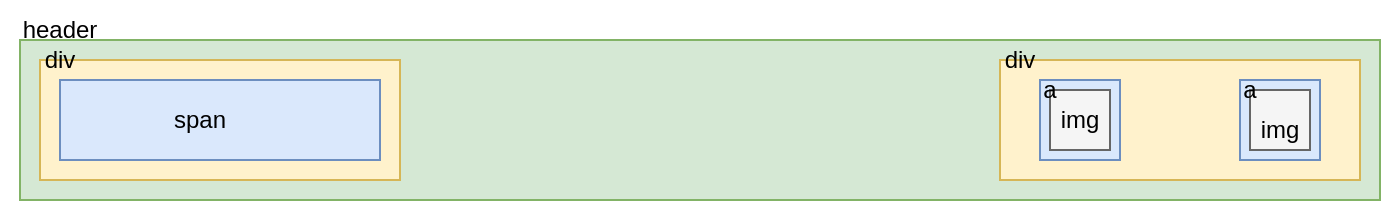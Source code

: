 <mxfile version="16.6.3" type="google" pages="10"><diagram id="d44Xfg227uhreMithiDR" name="Header"><mxGraphModel dx="782" dy="436" grid="1" gridSize="10" guides="1" tooltips="1" connect="1" arrows="1" fold="1" page="1" pageScale="1" pageWidth="827" pageHeight="1169" math="0" shadow="0"><root><mxCell id="7DrGOrforRj0mAG_C_1C-0"/><mxCell id="7DrGOrforRj0mAG_C_1C-1" parent="7DrGOrforRj0mAG_C_1C-0"/><mxCell id="mXGOZRtEq9p7MbLYPrWq-0" value="" style="rounded=0;whiteSpace=wrap;html=1;fillColor=#d5e8d4;strokeColor=#82b366;" parent="7DrGOrforRj0mAG_C_1C-1" vertex="1"><mxGeometry x="40" y="120" width="680" height="80" as="geometry"/></mxCell><mxCell id="mXGOZRtEq9p7MbLYPrWq-1" value="" style="rounded=0;whiteSpace=wrap;html=1;fillColor=#fff2cc;strokeColor=#d6b656;" parent="7DrGOrforRj0mAG_C_1C-1" vertex="1"><mxGeometry x="50" y="130" width="180" height="60" as="geometry"/></mxCell><mxCell id="mXGOZRtEq9p7MbLYPrWq-4" value="" style="rounded=0;whiteSpace=wrap;html=1;fillColor=#fff2cc;strokeColor=#d6b656;" parent="7DrGOrforRj0mAG_C_1C-1" vertex="1"><mxGeometry x="530" y="130" width="180" height="60" as="geometry"/></mxCell><mxCell id="mXGOZRtEq9p7MbLYPrWq-2" value="" style="whiteSpace=wrap;html=1;aspect=fixed;fillColor=#dae8fc;strokeColor=#6c8ebf;" parent="7DrGOrforRj0mAG_C_1C-1" vertex="1"><mxGeometry x="550" y="140" width="40" height="40" as="geometry"/></mxCell><mxCell id="mXGOZRtEq9p7MbLYPrWq-3" value="" style="whiteSpace=wrap;html=1;aspect=fixed;fillColor=#dae8fc;strokeColor=#6c8ebf;" parent="7DrGOrforRj0mAG_C_1C-1" vertex="1"><mxGeometry x="650" y="140" width="40" height="40" as="geometry"/></mxCell><mxCell id="mXGOZRtEq9p7MbLYPrWq-5" value="header" style="text;html=1;strokeColor=none;fillColor=none;align=center;verticalAlign=middle;whiteSpace=wrap;rounded=0;" parent="7DrGOrforRj0mAG_C_1C-1" vertex="1"><mxGeometry x="30" y="100" width="60" height="30" as="geometry"/></mxCell><mxCell id="mXGOZRtEq9p7MbLYPrWq-7" value="div" style="text;html=1;strokeColor=none;fillColor=none;align=center;verticalAlign=middle;whiteSpace=wrap;rounded=0;" parent="7DrGOrforRj0mAG_C_1C-1" vertex="1"><mxGeometry x="510" y="115" width="60" height="30" as="geometry"/></mxCell><mxCell id="mXGOZRtEq9p7MbLYPrWq-11" value="" style="whiteSpace=wrap;html=1;aspect=fixed;fillColor=#f5f5f5;fontColor=#333333;strokeColor=#666666;" parent="7DrGOrforRj0mAG_C_1C-1" vertex="1"><mxGeometry x="555" y="145" width="30" height="30" as="geometry"/></mxCell><mxCell id="mXGOZRtEq9p7MbLYPrWq-12" value="" style="whiteSpace=wrap;html=1;aspect=fixed;fillColor=#f5f5f5;fontColor=#333333;strokeColor=#666666;" parent="7DrGOrforRj0mAG_C_1C-1" vertex="1"><mxGeometry x="655" y="145" width="30" height="30" as="geometry"/></mxCell><mxCell id="mXGOZRtEq9p7MbLYPrWq-13" value="a" style="text;html=1;strokeColor=none;fillColor=none;align=center;verticalAlign=middle;whiteSpace=wrap;rounded=0;" parent="7DrGOrforRj0mAG_C_1C-1" vertex="1"><mxGeometry x="525" y="130" width="60" height="30" as="geometry"/></mxCell><mxCell id="mXGOZRtEq9p7MbLYPrWq-14" value="a" style="text;html=1;strokeColor=none;fillColor=none;align=center;verticalAlign=middle;whiteSpace=wrap;rounded=0;" parent="7DrGOrforRj0mAG_C_1C-1" vertex="1"><mxGeometry x="625" y="130" width="60" height="30" as="geometry"/></mxCell><mxCell id="mXGOZRtEq9p7MbLYPrWq-9" value="img" style="text;html=1;strokeColor=none;fillColor=none;align=center;verticalAlign=middle;whiteSpace=wrap;rounded=0;" parent="7DrGOrforRj0mAG_C_1C-1" vertex="1"><mxGeometry x="540" y="145" width="60" height="30" as="geometry"/></mxCell><mxCell id="mXGOZRtEq9p7MbLYPrWq-8" value="img" style="text;html=1;strokeColor=none;fillColor=none;align=center;verticalAlign=middle;whiteSpace=wrap;rounded=0;" parent="7DrGOrforRj0mAG_C_1C-1" vertex="1"><mxGeometry x="640" y="150" width="60" height="30" as="geometry"/></mxCell><mxCell id="mXGOZRtEq9p7MbLYPrWq-15" value="" style="rounded=0;whiteSpace=wrap;html=1;fillColor=#dae8fc;strokeColor=#6c8ebf;" parent="7DrGOrforRj0mAG_C_1C-1" vertex="1"><mxGeometry x="60" y="140" width="160" height="40" as="geometry"/></mxCell><mxCell id="mXGOZRtEq9p7MbLYPrWq-6" value="span" style="text;html=1;strokeColor=none;fillColor=none;align=center;verticalAlign=middle;whiteSpace=wrap;rounded=0;" parent="7DrGOrforRj0mAG_C_1C-1" vertex="1"><mxGeometry x="100" y="145" width="60" height="30" as="geometry"/></mxCell><mxCell id="mXGOZRtEq9p7MbLYPrWq-16" value="&lt;div&gt;div&lt;/div&gt;" style="text;html=1;strokeColor=none;fillColor=none;align=center;verticalAlign=middle;whiteSpace=wrap;rounded=0;" parent="7DrGOrforRj0mAG_C_1C-1" vertex="1"><mxGeometry x="30" y="115" width="60" height="30" as="geometry"/></mxCell></root></mxGraphModel></diagram><diagram id="LlS8h-emloeoIWWSWb4X" name="Hero"><mxGraphModel dx="782" dy="392" grid="1" gridSize="10" guides="1" tooltips="1" connect="1" arrows="1" fold="1" page="1" pageScale="1" pageWidth="827" pageHeight="1169" math="0" shadow="0"><root><mxCell id="S2iuJVYkSEwdSNu6eGf8-0"/><mxCell id="S2iuJVYkSEwdSNu6eGf8-1" parent="S2iuJVYkSEwdSNu6eGf8-0"/><mxCell id="S2iuJVYkSEwdSNu6eGf8-2" value="" style="rounded=0;whiteSpace=wrap;html=1;fillColor=#d5e8d4;strokeColor=#82b366;" parent="S2iuJVYkSEwdSNu6eGf8-1" vertex="1"><mxGeometry x="40" y="40" width="680" height="320" as="geometry"/></mxCell><mxCell id="TZ_CnCVgrn_ss_tcrByS-0" value="" style="rounded=0;whiteSpace=wrap;html=1;fillColor=#fff2cc;strokeColor=#d6b656;" parent="S2iuJVYkSEwdSNu6eGf8-1" vertex="1"><mxGeometry x="50" y="50" width="660" height="40" as="geometry"/></mxCell><mxCell id="TZ_CnCVgrn_ss_tcrByS-1" value="" style="rounded=0;whiteSpace=wrap;html=1;fillColor=#dae8fc;strokeColor=#6c8ebf;" parent="S2iuJVYkSEwdSNu6eGf8-1" vertex="1"><mxGeometry x="60" y="60" width="20" height="20" as="geometry"/></mxCell><mxCell id="TZ_CnCVgrn_ss_tcrByS-2" value="" style="rounded=0;whiteSpace=wrap;html=1;fillColor=#dae8fc;strokeColor=#6c8ebf;" parent="S2iuJVYkSEwdSNu6eGf8-1" vertex="1"><mxGeometry x="90" y="60" width="90" height="20" as="geometry"/></mxCell><mxCell id="ShVAFW5P1oFdZifZ1oT3-0" value="" style="rounded=0;whiteSpace=wrap;html=1;fillColor=#fff2cc;strokeColor=#d6b656;" parent="S2iuJVYkSEwdSNu6eGf8-1" vertex="1"><mxGeometry x="50" y="100" width="660" height="250" as="geometry"/></mxCell><mxCell id="ShVAFW5P1oFdZifZ1oT3-1" value="" style="rounded=0;whiteSpace=wrap;html=1;fillColor=#dae8fc;strokeColor=#6c8ebf;" parent="S2iuJVYkSEwdSNu6eGf8-1" vertex="1"><mxGeometry x="315" y="140" width="120" height="50" as="geometry"/></mxCell><mxCell id="ShVAFW5P1oFdZifZ1oT3-2" value="" style="rounded=0;whiteSpace=wrap;html=1;fillColor=#dae8fc;strokeColor=#6c8ebf;" parent="S2iuJVYkSEwdSNu6eGf8-1" vertex="1"><mxGeometry x="315" y="200" width="120" height="30" as="geometry"/></mxCell><mxCell id="ShVAFW5P1oFdZifZ1oT3-3" value="" style="rounded=0;whiteSpace=wrap;html=1;fillColor=#dae8fc;strokeColor=#6c8ebf;" parent="S2iuJVYkSEwdSNu6eGf8-1" vertex="1"><mxGeometry x="315" y="240" width="120" height="10" as="geometry"/></mxCell><mxCell id="ShVAFW5P1oFdZifZ1oT3-4" value="" style="rounded=0;whiteSpace=wrap;html=1;fillColor=#dae8fc;strokeColor=#6c8ebf;" parent="S2iuJVYkSEwdSNu6eGf8-1" vertex="1"><mxGeometry x="315" y="260" width="120" height="20" as="geometry"/></mxCell><mxCell id="ShVAFW5P1oFdZifZ1oT3-6" value="section" style="text;html=1;strokeColor=none;fillColor=none;align=center;verticalAlign=middle;whiteSpace=wrap;rounded=0;" parent="S2iuJVYkSEwdSNu6eGf8-1" vertex="1"><mxGeometry x="30" y="20" width="60" height="30" as="geometry"/></mxCell><mxCell id="ShVAFW5P1oFdZifZ1oT3-8" value="div" style="text;html=1;strokeColor=none;fillColor=none;align=center;verticalAlign=middle;whiteSpace=wrap;rounded=0;" parent="S2iuJVYkSEwdSNu6eGf8-1" vertex="1"><mxGeometry x="20" y="40" width="60" height="30" as="geometry"/></mxCell><mxCell id="ShVAFW5P1oFdZifZ1oT3-9" value="div" style="text;html=1;strokeColor=none;fillColor=none;align=center;verticalAlign=middle;whiteSpace=wrap;rounded=0;" parent="S2iuJVYkSEwdSNu6eGf8-1" vertex="1"><mxGeometry x="20" y="90" width="60" height="30" as="geometry"/></mxCell><mxCell id="ShVAFW5P1oFdZifZ1oT3-10" value="img" style="text;html=1;strokeColor=none;fillColor=none;align=center;verticalAlign=middle;whiteSpace=wrap;rounded=0;" parent="S2iuJVYkSEwdSNu6eGf8-1" vertex="1"><mxGeometry x="40" y="60" width="60" height="30" as="geometry"/></mxCell><mxCell id="ShVAFW5P1oFdZifZ1oT3-11" value="span" style="text;html=1;strokeColor=none;fillColor=none;align=center;verticalAlign=middle;whiteSpace=wrap;rounded=0;" parent="S2iuJVYkSEwdSNu6eGf8-1" vertex="1"><mxGeometry x="100" y="55" width="60" height="30" as="geometry"/></mxCell><mxCell id="ShVAFW5P1oFdZifZ1oT3-12" value="img" style="text;html=1;strokeColor=none;fillColor=none;align=center;verticalAlign=middle;whiteSpace=wrap;rounded=0;" parent="S2iuJVYkSEwdSNu6eGf8-1" vertex="1"><mxGeometry x="345" y="150" width="60" height="30" as="geometry"/></mxCell><mxCell id="ShVAFW5P1oFdZifZ1oT3-13" value="h1" style="text;html=1;strokeColor=none;fillColor=none;align=center;verticalAlign=middle;whiteSpace=wrap;rounded=0;" parent="S2iuJVYkSEwdSNu6eGf8-1" vertex="1"><mxGeometry x="345" y="200" width="60" height="30" as="geometry"/></mxCell><mxCell id="ShVAFW5P1oFdZifZ1oT3-14" value="span" style="text;html=1;strokeColor=none;fillColor=none;align=center;verticalAlign=middle;whiteSpace=wrap;rounded=0;" parent="S2iuJVYkSEwdSNu6eGf8-1" vertex="1"><mxGeometry x="345" y="230" width="60" height="30" as="geometry"/></mxCell><mxCell id="ShVAFW5P1oFdZifZ1oT3-15" value="input" style="text;html=1;strokeColor=none;fillColor=none;align=center;verticalAlign=middle;whiteSpace=wrap;rounded=0;" parent="S2iuJVYkSEwdSNu6eGf8-1" vertex="1"><mxGeometry x="345" y="255" width="60" height="30" as="geometry"/></mxCell></root></mxGraphModel></diagram><diagram id="2P8CVqC93zMvWS1Pk8_u" name="Ultimas Noticias"><mxGraphModel dx="1564" dy="872" grid="1" gridSize="10" guides="1" tooltips="1" connect="1" arrows="1" fold="1" page="1" pageScale="1" pageWidth="827" pageHeight="1169" math="0" shadow="0"><root><mxCell id="0"/><mxCell id="1" parent="0"/><mxCell id="k0vdGeKFKcR3CDict6_l-2" value="" style="rounded=0;whiteSpace=wrap;html=1;fillColor=#d5e8d4;strokeColor=#82b366;" parent="1" vertex="1"><mxGeometry x="40" y="40" width="410" height="500" as="geometry"/></mxCell><mxCell id="k0vdGeKFKcR3CDict6_l-3" value="" style="rounded=0;whiteSpace=wrap;html=1;fillColor=#fff2cc;strokeColor=#d6b656;" parent="1" vertex="1"><mxGeometry x="50" y="50" width="390" height="60" as="geometry"/></mxCell><mxCell id="k0vdGeKFKcR3CDict6_l-4" value="" style="rounded=0;whiteSpace=wrap;html=1;fillColor=#dae8fc;strokeColor=#6c8ebf;" parent="1" vertex="1"><mxGeometry x="60" y="60" width="120" height="40" as="geometry"/></mxCell><mxCell id="k0vdGeKFKcR3CDict6_l-5" value="" style="rounded=0;whiteSpace=wrap;html=1;fillColor=#dae8fc;strokeColor=#6c8ebf;" parent="1" vertex="1"><mxGeometry x="310" y="60" width="120" height="40" as="geometry"/></mxCell><mxCell id="k0vdGeKFKcR3CDict6_l-6" value="" style="rounded=0;whiteSpace=wrap;html=1;fillColor=#fff2cc;strokeColor=#d6b656;" parent="1" vertex="1"><mxGeometry x="50" y="120" width="390" height="410" as="geometry"/></mxCell><mxCell id="k0vdGeKFKcR3CDict6_l-7" value="" style="rounded=0;whiteSpace=wrap;html=1;fillColor=#dae8fc;strokeColor=#6c8ebf;" parent="1" vertex="1"><mxGeometry x="60" y="130" width="370" height="390" as="geometry"/></mxCell><mxCell id="k0vdGeKFKcR3CDict6_l-30" value="section" style="text;html=1;strokeColor=none;fillColor=none;align=center;verticalAlign=middle;whiteSpace=wrap;rounded=0;" parent="1" vertex="1"><mxGeometry x="30" y="20" width="60" height="30" as="geometry"/></mxCell><mxCell id="k0vdGeKFKcR3CDict6_l-31" value="header" style="text;html=1;strokeColor=none;fillColor=none;align=center;verticalAlign=middle;whiteSpace=wrap;rounded=0;" parent="1" vertex="1"><mxGeometry x="40" y="30" width="60" height="30" as="geometry"/></mxCell><mxCell id="k0vdGeKFKcR3CDict6_l-32" value="h2" style="text;html=1;strokeColor=none;fillColor=none;align=center;verticalAlign=middle;whiteSpace=wrap;rounded=0;" parent="1" vertex="1"><mxGeometry x="80" y="65" width="60" height="30" as="geometry"/></mxCell><mxCell id="k0vdGeKFKcR3CDict6_l-33" value="a" style="text;html=1;strokeColor=none;fillColor=none;align=center;verticalAlign=middle;whiteSpace=wrap;rounded=0;" parent="1" vertex="1"><mxGeometry x="340" y="60" width="60" height="30" as="geometry"/></mxCell><mxCell id="k0vdGeKFKcR3CDict6_l-34" value="section" style="text;html=1;strokeColor=none;fillColor=none;align=center;verticalAlign=middle;whiteSpace=wrap;rounded=0;" parent="1" vertex="1"><mxGeometry x="40" y="100" width="60" height="30" as="geometry"/></mxCell><mxCell id="k0vdGeKFKcR3CDict6_l-46" value="a" style="text;html=1;strokeColor=none;fillColor=none;align=center;verticalAlign=middle;whiteSpace=wrap;rounded=0;" parent="1" vertex="1"><mxGeometry x="40" y="120" width="60" height="30" as="geometry"/></mxCell><mxCell id="k0vdGeKFKcR3CDict6_l-49" value="" style="rounded=0;whiteSpace=wrap;html=1;fillColor=#f5f5f5;fontColor=#333333;strokeColor=#666666;" parent="1" vertex="1"><mxGeometry x="70" y="140" width="350" height="370" as="geometry"/></mxCell><mxCell id="k0vdGeKFKcR3CDict6_l-10" value="" style="rounded=0;whiteSpace=wrap;html=1;fillColor=#ffe6cc;strokeColor=#d79b00;" parent="1" vertex="1"><mxGeometry x="80" y="330" width="320" height="170" as="geometry"/></mxCell><mxCell id="k0vdGeKFKcR3CDict6_l-11" value="" style="rounded=0;whiteSpace=wrap;html=1;fillColor=#f8cecc;strokeColor=#b85450;" parent="1" vertex="1"><mxGeometry x="90" y="340" width="300" height="30" as="geometry"/></mxCell><mxCell id="k0vdGeKFKcR3CDict6_l-58" value="" style="rounded=0;whiteSpace=wrap;html=1;fillColor=#f8cecc;strokeColor=#b85450;" parent="1" vertex="1"><mxGeometry x="90" y="380" width="300" height="40" as="geometry"/></mxCell><mxCell id="k0vdGeKFKcR3CDict6_l-59" value="" style="rounded=0;whiteSpace=wrap;html=1;fillColor=#f8cecc;strokeColor=#b85450;" parent="1" vertex="1"><mxGeometry x="90" y="430" width="300" height="50" as="geometry"/></mxCell><mxCell id="pBxCYOkyPMzKD6FdueWb-2" value="article" style="text;html=1;strokeColor=none;fillColor=none;align=center;verticalAlign=middle;whiteSpace=wrap;rounded=0;" parent="1" vertex="1"><mxGeometry x="60" y="130" width="60" height="30" as="geometry"/></mxCell><mxCell id="pBxCYOkyPMzKD6FdueWb-3" value="" style="rounded=0;whiteSpace=wrap;html=1;fillColor=#ffe6cc;strokeColor=#d79b00;" parent="1" vertex="1"><mxGeometry x="80" y="150" width="320" height="170" as="geometry"/></mxCell><mxCell id="pBxCYOkyPMzKD6FdueWb-8" value="img" style="text;html=1;strokeColor=none;fillColor=none;align=center;verticalAlign=middle;whiteSpace=wrap;rounded=0;" parent="1" vertex="1"><mxGeometry x="60" y="140" width="60" height="30" as="geometry"/></mxCell><mxCell id="pBxCYOkyPMzKD6FdueWb-9" value="div" style="text;html=1;strokeColor=none;fillColor=none;align=center;verticalAlign=middle;whiteSpace=wrap;rounded=0;" parent="1" vertex="1"><mxGeometry x="50" y="320" width="60" height="30" as="geometry"/></mxCell><mxCell id="pBxCYOkyPMzKD6FdueWb-14" value="h3" style="text;html=1;strokeColor=none;fillColor=none;align=center;verticalAlign=middle;whiteSpace=wrap;rounded=0;" parent="1" vertex="1"><mxGeometry x="230" y="340" width="60" height="30" as="geometry"/></mxCell><mxCell id="pBxCYOkyPMzKD6FdueWb-16" value="p" style="text;html=1;strokeColor=none;fillColor=none;align=center;verticalAlign=middle;whiteSpace=wrap;rounded=0;" parent="1" vertex="1"><mxGeometry x="230" y="380" width="60" height="30" as="geometry"/></mxCell><mxCell id="pBxCYOkyPMzKD6FdueWb-17" value="footer" style="text;html=1;strokeColor=none;fillColor=none;align=center;verticalAlign=middle;whiteSpace=wrap;rounded=0;" parent="1" vertex="1"><mxGeometry x="230" y="440" width="60" height="30" as="geometry"/></mxCell><mxCell id="pBxCYOkyPMzKD6FdueWb-18" value="" style="rounded=0;whiteSpace=wrap;html=1;fillColor=#e1d5e7;strokeColor=#9673a6;" parent="1" vertex="1"><mxGeometry x="150" y="440" width="80" height="30" as="geometry"/></mxCell><mxCell id="pBxCYOkyPMzKD6FdueWb-19" value="" style="rounded=0;whiteSpace=wrap;html=1;fillColor=#e1d5e7;strokeColor=#9673a6;" parent="1" vertex="1"><mxGeometry x="105" y="440" width="30" height="30" as="geometry"/></mxCell><mxCell id="pBxCYOkyPMzKD6FdueWb-20" value="img" style="text;html=1;strokeColor=none;fillColor=none;align=center;verticalAlign=middle;whiteSpace=wrap;rounded=0;" parent="1" vertex="1"><mxGeometry x="90" y="440" width="60" height="30" as="geometry"/></mxCell><mxCell id="pBxCYOkyPMzKD6FdueWb-21" value="span" style="text;html=1;strokeColor=none;fillColor=none;align=center;verticalAlign=middle;whiteSpace=wrap;rounded=0;" parent="1" vertex="1"><mxGeometry x="150" y="440" width="60" height="30" as="geometry"/></mxCell><mxCell id="pBxCYOkyPMzKD6FdueWb-22" value="x3" style="text;html=1;strokeColor=none;fillColor=none;align=center;verticalAlign=middle;whiteSpace=wrap;rounded=0;" parent="1" vertex="1"><mxGeometry x="370" y="570" width="60" height="30" as="geometry"/></mxCell><mxCell id="UjASTAP0KSlWAHGDuYJ3-1" value="" style="rounded=0;whiteSpace=wrap;html=1;fillColor=#d5e8d4;strokeColor=#82b366;" vertex="1" parent="1"><mxGeometry x="530" y="60" width="670" height="500" as="geometry"/></mxCell><mxCell id="UjASTAP0KSlWAHGDuYJ3-2" value="" style="rounded=0;whiteSpace=wrap;html=1;fillColor=#fff2cc;strokeColor=#d6b656;" vertex="1" parent="1"><mxGeometry x="540" y="70" width="390" height="60" as="geometry"/></mxCell><mxCell id="UjASTAP0KSlWAHGDuYJ3-3" value="" style="rounded=0;whiteSpace=wrap;html=1;fillColor=#dae8fc;strokeColor=#6c8ebf;" vertex="1" parent="1"><mxGeometry x="550" y="80" width="120" height="40" as="geometry"/></mxCell><mxCell id="UjASTAP0KSlWAHGDuYJ3-4" value="" style="rounded=0;whiteSpace=wrap;html=1;fillColor=#dae8fc;strokeColor=#6c8ebf;" vertex="1" parent="1"><mxGeometry x="800" y="80" width="120" height="40" as="geometry"/></mxCell><mxCell id="UjASTAP0KSlWAHGDuYJ3-5" value="" style="rounded=0;whiteSpace=wrap;html=1;fillColor=#fff2cc;strokeColor=#d6b656;" vertex="1" parent="1"><mxGeometry x="540" y="140" width="650" height="410" as="geometry"/></mxCell><mxCell id="UjASTAP0KSlWAHGDuYJ3-6" value="" style="rounded=0;whiteSpace=wrap;html=1;fillColor=#dae8fc;strokeColor=#6c8ebf;" vertex="1" parent="1"><mxGeometry x="550" y="150" width="630" height="210" as="geometry"/></mxCell><mxCell id="UjASTAP0KSlWAHGDuYJ3-7" value="section" style="text;html=1;strokeColor=none;fillColor=none;align=center;verticalAlign=middle;whiteSpace=wrap;rounded=0;" vertex="1" parent="1"><mxGeometry x="520" y="40" width="60" height="30" as="geometry"/></mxCell><mxCell id="UjASTAP0KSlWAHGDuYJ3-8" value="header" style="text;html=1;strokeColor=none;fillColor=none;align=center;verticalAlign=middle;whiteSpace=wrap;rounded=0;" vertex="1" parent="1"><mxGeometry x="530" y="50" width="60" height="30" as="geometry"/></mxCell><mxCell id="UjASTAP0KSlWAHGDuYJ3-9" value="h2" style="text;html=1;strokeColor=none;fillColor=none;align=center;verticalAlign=middle;whiteSpace=wrap;rounded=0;" vertex="1" parent="1"><mxGeometry x="570" y="85" width="60" height="30" as="geometry"/></mxCell><mxCell id="UjASTAP0KSlWAHGDuYJ3-10" value="a" style="text;html=1;strokeColor=none;fillColor=none;align=center;verticalAlign=middle;whiteSpace=wrap;rounded=0;" vertex="1" parent="1"><mxGeometry x="830" y="80" width="60" height="30" as="geometry"/></mxCell><mxCell id="UjASTAP0KSlWAHGDuYJ3-11" value="section" style="text;html=1;strokeColor=none;fillColor=none;align=center;verticalAlign=middle;whiteSpace=wrap;rounded=0;" vertex="1" parent="1"><mxGeometry x="530" y="120" width="60" height="30" as="geometry"/></mxCell><mxCell id="UjASTAP0KSlWAHGDuYJ3-12" value="a" style="text;html=1;strokeColor=none;fillColor=none;align=center;verticalAlign=middle;whiteSpace=wrap;rounded=0;" vertex="1" parent="1"><mxGeometry x="530" y="140" width="60" height="30" as="geometry"/></mxCell><mxCell id="UjASTAP0KSlWAHGDuYJ3-13" value="" style="rounded=0;whiteSpace=wrap;html=1;fillColor=#f5f5f5;fontColor=#333333;strokeColor=#666666;" vertex="1" parent="1"><mxGeometry x="560" y="160" width="610" height="190" as="geometry"/></mxCell><mxCell id="UjASTAP0KSlWAHGDuYJ3-14" value="" style="rounded=0;whiteSpace=wrap;html=1;fillColor=#ffe6cc;strokeColor=#d79b00;" vertex="1" parent="1"><mxGeometry x="840" y="170" width="320" height="170" as="geometry"/></mxCell><mxCell id="UjASTAP0KSlWAHGDuYJ3-15" value="" style="rounded=0;whiteSpace=wrap;html=1;fillColor=#f8cecc;strokeColor=#b85450;" vertex="1" parent="1"><mxGeometry x="850" y="180" width="300" height="30" as="geometry"/></mxCell><mxCell id="UjASTAP0KSlWAHGDuYJ3-16" value="" style="rounded=0;whiteSpace=wrap;html=1;fillColor=#f8cecc;strokeColor=#b85450;" vertex="1" parent="1"><mxGeometry x="850" y="220" width="300" height="40" as="geometry"/></mxCell><mxCell id="UjASTAP0KSlWAHGDuYJ3-17" value="" style="rounded=0;whiteSpace=wrap;html=1;fillColor=#f8cecc;strokeColor=#b85450;" vertex="1" parent="1"><mxGeometry x="850" y="270" width="300" height="50" as="geometry"/></mxCell><mxCell id="UjASTAP0KSlWAHGDuYJ3-18" value="article" style="text;html=1;strokeColor=none;fillColor=none;align=center;verticalAlign=middle;whiteSpace=wrap;rounded=0;" vertex="1" parent="1"><mxGeometry x="550" y="150" width="60" height="30" as="geometry"/></mxCell><mxCell id="UjASTAP0KSlWAHGDuYJ3-19" value="" style="rounded=0;whiteSpace=wrap;html=1;fillColor=#ffe6cc;strokeColor=#d79b00;" vertex="1" parent="1"><mxGeometry x="570" y="170" width="260" height="170" as="geometry"/></mxCell><mxCell id="UjASTAP0KSlWAHGDuYJ3-20" value="img" style="text;html=1;strokeColor=none;fillColor=none;align=center;verticalAlign=middle;whiteSpace=wrap;rounded=0;" vertex="1" parent="1"><mxGeometry x="550" y="160" width="60" height="30" as="geometry"/></mxCell><mxCell id="UjASTAP0KSlWAHGDuYJ3-21" value="div" style="text;html=1;strokeColor=none;fillColor=none;align=center;verticalAlign=middle;whiteSpace=wrap;rounded=0;" vertex="1" parent="1"><mxGeometry x="820" y="157" width="60" height="30" as="geometry"/></mxCell><mxCell id="UjASTAP0KSlWAHGDuYJ3-22" value="h3" style="text;html=1;strokeColor=none;fillColor=none;align=center;verticalAlign=middle;whiteSpace=wrap;rounded=0;" vertex="1" parent="1"><mxGeometry x="990" y="180" width="60" height="30" as="geometry"/></mxCell><mxCell id="UjASTAP0KSlWAHGDuYJ3-23" value="p" style="text;html=1;strokeColor=none;fillColor=none;align=center;verticalAlign=middle;whiteSpace=wrap;rounded=0;" vertex="1" parent="1"><mxGeometry x="990" y="220" width="60" height="30" as="geometry"/></mxCell><mxCell id="UjASTAP0KSlWAHGDuYJ3-24" value="footer" style="text;html=1;strokeColor=none;fillColor=none;align=center;verticalAlign=middle;whiteSpace=wrap;rounded=0;" vertex="1" parent="1"><mxGeometry x="990" y="280" width="60" height="30" as="geometry"/></mxCell><mxCell id="UjASTAP0KSlWAHGDuYJ3-25" value="" style="rounded=0;whiteSpace=wrap;html=1;fillColor=#e1d5e7;strokeColor=#9673a6;" vertex="1" parent="1"><mxGeometry x="910" y="280" width="80" height="30" as="geometry"/></mxCell><mxCell id="UjASTAP0KSlWAHGDuYJ3-26" value="" style="rounded=0;whiteSpace=wrap;html=1;fillColor=#e1d5e7;strokeColor=#9673a6;" vertex="1" parent="1"><mxGeometry x="865" y="280" width="30" height="30" as="geometry"/></mxCell><mxCell id="UjASTAP0KSlWAHGDuYJ3-27" value="img" style="text;html=1;strokeColor=none;fillColor=none;align=center;verticalAlign=middle;whiteSpace=wrap;rounded=0;" vertex="1" parent="1"><mxGeometry x="850" y="280" width="60" height="30" as="geometry"/></mxCell><mxCell id="UjASTAP0KSlWAHGDuYJ3-28" value="span" style="text;html=1;strokeColor=none;fillColor=none;align=center;verticalAlign=middle;whiteSpace=wrap;rounded=0;" vertex="1" parent="1"><mxGeometry x="910" y="280" width="60" height="30" as="geometry"/></mxCell></root></mxGraphModel></diagram><diagram id="b51VMJP5PL8cBG93VN3q" name="Apartados"><mxGraphModel dx="782" dy="392" grid="1" gridSize="10" guides="1" tooltips="1" connect="1" arrows="1" fold="1" page="1" pageScale="1" pageWidth="827" pageHeight="1169" math="0" shadow="0"><root><mxCell id="fLzvdVyWcXoi0QoGj67K-0"/><mxCell id="fLzvdVyWcXoi0QoGj67K-1" parent="fLzvdVyWcXoi0QoGj67K-0"/><mxCell id="hSqiZXpbo2jngS5nFwP7-0" value="" style="rounded=0;whiteSpace=wrap;html=1;fillColor=#d5e8d4;strokeColor=#82b366;" parent="fLzvdVyWcXoi0QoGj67K-1" vertex="1"><mxGeometry x="40" y="70" width="720" height="400" as="geometry"/></mxCell><mxCell id="S8kRjj2D5oJZ1IIek5ZE-0" value="" style="rounded=0;whiteSpace=wrap;html=1;fillColor=#fff2cc;strokeColor=#d6b656;" parent="fLzvdVyWcXoi0QoGj67K-1" vertex="1"><mxGeometry x="50" y="80" width="700" height="60" as="geometry"/></mxCell><mxCell id="S8kRjj2D5oJZ1IIek5ZE-1" value="" style="rounded=0;whiteSpace=wrap;html=1;fillColor=#e1d5e7;strokeColor=#9673a6;" parent="fLzvdVyWcXoi0QoGj67K-1" vertex="1"><mxGeometry x="60" y="90" width="120" height="40" as="geometry"/></mxCell><mxCell id="S8kRjj2D5oJZ1IIek5ZE-3" value="h2" style="text;html=1;strokeColor=none;fillColor=none;align=center;verticalAlign=middle;whiteSpace=wrap;rounded=0;" parent="fLzvdVyWcXoi0QoGj67K-1" vertex="1"><mxGeometry x="80" y="95" width="60" height="30" as="geometry"/></mxCell><mxCell id="S8kRjj2D5oJZ1IIek5ZE-5" value="header" style="text;html=1;strokeColor=none;fillColor=none;align=center;verticalAlign=middle;whiteSpace=wrap;rounded=0;" parent="fLzvdVyWcXoi0QoGj67K-1" vertex="1"><mxGeometry x="370" y="95" width="60" height="30" as="geometry"/></mxCell><mxCell id="S8kRjj2D5oJZ1IIek5ZE-6" value="" style="rounded=0;whiteSpace=wrap;html=1;fillColor=#fff2cc;strokeColor=#d6b656;" parent="fLzvdVyWcXoi0QoGj67K-1" vertex="1"><mxGeometry x="50" y="150" width="700" height="310" as="geometry"/></mxCell><mxCell id="S8kRjj2D5oJZ1IIek5ZE-7" value="section" style="text;html=1;strokeColor=none;fillColor=none;align=center;verticalAlign=middle;whiteSpace=wrap;rounded=0;" parent="fLzvdVyWcXoi0QoGj67K-1" vertex="1"><mxGeometry x="30" y="60" width="60" height="30" as="geometry"/></mxCell><mxCell id="S8kRjj2D5oJZ1IIek5ZE-8" value="section (grid 5x4)" style="text;html=1;strokeColor=none;fillColor=none;align=center;verticalAlign=middle;whiteSpace=wrap;rounded=0;" parent="fLzvdVyWcXoi0QoGj67K-1" vertex="1"><mxGeometry x="60" y="150" width="120" height="30" as="geometry"/></mxCell><mxCell id="kGvtZatGBrK5gxA-XdE5-4" value="" style="rounded=0;whiteSpace=wrap;html=1;fillColor=#dae8fc;strokeColor=#6c8ebf;" parent="fLzvdVyWcXoi0QoGj67K-1" vertex="1"><mxGeometry x="60" y="320" width="250" height="60" as="geometry"/></mxCell><mxCell id="kGvtZatGBrK5gxA-XdE5-5" value="" style="rounded=0;whiteSpace=wrap;html=1;fillColor=#dae8fc;strokeColor=#6c8ebf;" parent="fLzvdVyWcXoi0QoGj67K-1" vertex="1"><mxGeometry x="320" y="320" width="420" height="60" as="geometry"/></mxCell><mxCell id="kGvtZatGBrK5gxA-XdE5-6" value="" style="rounded=0;whiteSpace=wrap;html=1;fillColor=#dae8fc;strokeColor=#6c8ebf;" parent="fLzvdVyWcXoi0QoGj67K-1" vertex="1"><mxGeometry x="490" y="390" width="250" height="60" as="geometry"/></mxCell><mxCell id="kGvtZatGBrK5gxA-XdE5-7" value="" style="rounded=0;whiteSpace=wrap;html=1;fillColor=#dae8fc;strokeColor=#6c8ebf;" parent="fLzvdVyWcXoi0QoGj67K-1" vertex="1"><mxGeometry x="60" y="390" width="420" height="60" as="geometry"/></mxCell><mxCell id="kGvtZatGBrK5gxA-XdE5-8" value="" style="rounded=0;whiteSpace=wrap;html=1;fillColor=#dae8fc;strokeColor=#6c8ebf;" parent="fLzvdVyWcXoi0QoGj67K-1" vertex="1"><mxGeometry x="60" y="180" width="250" height="60" as="geometry"/></mxCell><mxCell id="kGvtZatGBrK5gxA-XdE5-9" value="" style="rounded=0;whiteSpace=wrap;html=1;fillColor=#dae8fc;strokeColor=#6c8ebf;" parent="fLzvdVyWcXoi0QoGj67K-1" vertex="1"><mxGeometry x="320" y="180" width="420" height="60" as="geometry"/></mxCell><mxCell id="kGvtZatGBrK5gxA-XdE5-10" value="" style="rounded=0;whiteSpace=wrap;html=1;fillColor=#dae8fc;strokeColor=#6c8ebf;" parent="fLzvdVyWcXoi0QoGj67K-1" vertex="1"><mxGeometry x="60" y="250" width="420" height="60" as="geometry"/></mxCell><mxCell id="kGvtZatGBrK5gxA-XdE5-11" value="" style="rounded=0;whiteSpace=wrap;html=1;fillColor=#dae8fc;strokeColor=#6c8ebf;" parent="fLzvdVyWcXoi0QoGj67K-1" vertex="1"><mxGeometry x="490" y="250" width="250" height="60" as="geometry"/></mxCell><mxCell id="St0w3igfETwL2fbmEdhj-0" value="a" style="text;html=1;strokeColor=none;fillColor=none;align=center;verticalAlign=middle;whiteSpace=wrap;rounded=0;" parent="fLzvdVyWcXoi0QoGj67K-1" vertex="1"><mxGeometry x="50" y="180" width="60" height="30" as="geometry"/></mxCell><mxCell id="St0w3igfETwL2fbmEdhj-1" value="a" style="text;html=1;strokeColor=none;fillColor=none;align=center;verticalAlign=middle;whiteSpace=wrap;rounded=0;" parent="fLzvdVyWcXoi0QoGj67K-1" vertex="1"><mxGeometry x="310" y="180" width="60" height="30" as="geometry"/></mxCell><mxCell id="St0w3igfETwL2fbmEdhj-2" value="a" style="text;html=1;strokeColor=none;fillColor=none;align=center;verticalAlign=middle;whiteSpace=wrap;rounded=0;" parent="fLzvdVyWcXoi0QoGj67K-1" vertex="1"><mxGeometry x="50" y="250" width="60" height="30" as="geometry"/></mxCell><mxCell id="St0w3igfETwL2fbmEdhj-3" value="a" style="text;html=1;strokeColor=none;fillColor=none;align=center;verticalAlign=middle;whiteSpace=wrap;rounded=0;" parent="fLzvdVyWcXoi0QoGj67K-1" vertex="1"><mxGeometry x="480" y="250" width="60" height="30" as="geometry"/></mxCell><mxCell id="St0w3igfETwL2fbmEdhj-4" value="a" style="text;html=1;strokeColor=none;fillColor=none;align=center;verticalAlign=middle;whiteSpace=wrap;rounded=0;" parent="fLzvdVyWcXoi0QoGj67K-1" vertex="1"><mxGeometry x="50" y="320" width="60" height="30" as="geometry"/></mxCell><mxCell id="St0w3igfETwL2fbmEdhj-5" value="a" style="text;html=1;strokeColor=none;fillColor=none;align=center;verticalAlign=middle;whiteSpace=wrap;rounded=0;" parent="fLzvdVyWcXoi0QoGj67K-1" vertex="1"><mxGeometry x="310" y="320" width="60" height="30" as="geometry"/></mxCell><mxCell id="St0w3igfETwL2fbmEdhj-6" value="a" style="text;html=1;strokeColor=none;fillColor=none;align=center;verticalAlign=middle;whiteSpace=wrap;rounded=0;" parent="fLzvdVyWcXoi0QoGj67K-1" vertex="1"><mxGeometry x="50" y="390" width="60" height="30" as="geometry"/></mxCell><mxCell id="St0w3igfETwL2fbmEdhj-7" value="a" style="text;html=1;strokeColor=none;fillColor=none;align=center;verticalAlign=middle;whiteSpace=wrap;rounded=0;" parent="fLzvdVyWcXoi0QoGj67K-1" vertex="1"><mxGeometry x="480" y="390" width="60" height="30" as="geometry"/></mxCell><mxCell id="St0w3igfETwL2fbmEdhj-8" value="" style="rounded=0;whiteSpace=wrap;html=1;fillColor=#f5f5f5;fontColor=#333333;strokeColor=#666666;" parent="fLzvdVyWcXoi0QoGj67K-1" vertex="1"><mxGeometry x="100" y="190" width="200" height="40" as="geometry"/></mxCell><mxCell id="0jMfBUr5TqbjQ6wzzWi2-0" value="span" style="text;html=1;strokeColor=none;fillColor=none;align=center;verticalAlign=middle;whiteSpace=wrap;rounded=0;" parent="fLzvdVyWcXoi0QoGj67K-1" vertex="1"><mxGeometry x="170" y="195" width="60" height="30" as="geometry"/></mxCell><mxCell id="0jMfBUr5TqbjQ6wzzWi2-1" value="" style="rounded=0;whiteSpace=wrap;html=1;fillColor=#f5f5f5;fontColor=#333333;strokeColor=#666666;" parent="fLzvdVyWcXoi0QoGj67K-1" vertex="1"><mxGeometry x="360" y="190" width="370" height="40" as="geometry"/></mxCell><mxCell id="0jMfBUr5TqbjQ6wzzWi2-2" value="span" style="text;html=1;strokeColor=none;fillColor=none;align=center;verticalAlign=middle;whiteSpace=wrap;rounded=0;" parent="fLzvdVyWcXoi0QoGj67K-1" vertex="1"><mxGeometry x="520" y="195" width="60" height="30" as="geometry"/></mxCell><mxCell id="0jMfBUr5TqbjQ6wzzWi2-3" value="" style="rounded=0;whiteSpace=wrap;html=1;fillColor=#f5f5f5;fontColor=#333333;strokeColor=#666666;" parent="fLzvdVyWcXoi0QoGj67K-1" vertex="1"><mxGeometry x="100" y="260" width="370" height="40" as="geometry"/></mxCell><mxCell id="0jMfBUr5TqbjQ6wzzWi2-4" value="span" style="text;html=1;strokeColor=none;fillColor=none;align=center;verticalAlign=middle;whiteSpace=wrap;rounded=0;" parent="fLzvdVyWcXoi0QoGj67K-1" vertex="1"><mxGeometry x="240" y="265" width="60" height="30" as="geometry"/></mxCell><mxCell id="0jMfBUr5TqbjQ6wzzWi2-5" value="" style="rounded=0;whiteSpace=wrap;html=1;fillColor=#f5f5f5;fontColor=#333333;strokeColor=#666666;" parent="fLzvdVyWcXoi0QoGj67K-1" vertex="1"><mxGeometry x="530" y="260" width="200" height="40" as="geometry"/></mxCell><mxCell id="0jMfBUr5TqbjQ6wzzWi2-6" value="span" style="text;html=1;strokeColor=none;fillColor=none;align=center;verticalAlign=middle;whiteSpace=wrap;rounded=0;" parent="fLzvdVyWcXoi0QoGj67K-1" vertex="1"><mxGeometry x="600" y="265" width="60" height="30" as="geometry"/></mxCell><mxCell id="0jMfBUr5TqbjQ6wzzWi2-7" value="" style="rounded=0;whiteSpace=wrap;html=1;fillColor=#f5f5f5;fontColor=#333333;strokeColor=#666666;" parent="fLzvdVyWcXoi0QoGj67K-1" vertex="1"><mxGeometry x="100" y="330" width="200" height="40" as="geometry"/></mxCell><mxCell id="0jMfBUr5TqbjQ6wzzWi2-8" value="span" style="text;html=1;strokeColor=none;fillColor=none;align=center;verticalAlign=middle;whiteSpace=wrap;rounded=0;" parent="fLzvdVyWcXoi0QoGj67K-1" vertex="1"><mxGeometry x="170" y="335" width="60" height="30" as="geometry"/></mxCell><mxCell id="0jMfBUr5TqbjQ6wzzWi2-9" value="" style="rounded=0;whiteSpace=wrap;html=1;fillColor=#f5f5f5;fontColor=#333333;strokeColor=#666666;" parent="fLzvdVyWcXoi0QoGj67K-1" vertex="1"><mxGeometry x="530" y="400" width="200" height="40" as="geometry"/></mxCell><mxCell id="0jMfBUr5TqbjQ6wzzWi2-12" value="div" style="text;html=1;strokeColor=none;fillColor=none;align=center;verticalAlign=middle;whiteSpace=wrap;rounded=0;" parent="fLzvdVyWcXoi0QoGj67K-1" vertex="1"><mxGeometry x="515" y="390" width="60" height="30" as="geometry"/></mxCell><mxCell id="0jMfBUr5TqbjQ6wzzWi2-13" value="" style="rounded=0;whiteSpace=wrap;html=1;fillColor=#f5f5f5;fontColor=#333333;strokeColor=#666666;" parent="fLzvdVyWcXoi0QoGj67K-1" vertex="1"><mxGeometry x="360" y="330" width="360" height="40" as="geometry"/></mxCell><mxCell id="0jMfBUr5TqbjQ6wzzWi2-14" value="span" style="text;html=1;strokeColor=none;fillColor=none;align=center;verticalAlign=middle;whiteSpace=wrap;rounded=0;" parent="fLzvdVyWcXoi0QoGj67K-1" vertex="1"><mxGeometry x="520" y="335" width="60" height="30" as="geometry"/></mxCell><mxCell id="0jMfBUr5TqbjQ6wzzWi2-15" value="" style="rounded=0;whiteSpace=wrap;html=1;fillColor=#f5f5f5;fontColor=#333333;strokeColor=#666666;" parent="fLzvdVyWcXoi0QoGj67K-1" vertex="1"><mxGeometry x="100" y="400" width="370" height="40" as="geometry"/></mxCell><mxCell id="0jMfBUr5TqbjQ6wzzWi2-16" value="span" style="text;html=1;strokeColor=none;fillColor=none;align=center;verticalAlign=middle;whiteSpace=wrap;rounded=0;" parent="fLzvdVyWcXoi0QoGj67K-1" vertex="1"><mxGeometry x="240" y="405" width="60" height="30" as="geometry"/></mxCell><mxCell id="0jMfBUr5TqbjQ6wzzWi2-17" value="" style="rounded=0;whiteSpace=wrap;html=1;fillColor=#ffe6cc;strokeColor=#d79b00;" parent="fLzvdVyWcXoi0QoGj67K-1" vertex="1"><mxGeometry x="600" y="410" width="20" height="20" as="geometry"/></mxCell><mxCell id="0jMfBUr5TqbjQ6wzzWi2-18" value="" style="rounded=0;whiteSpace=wrap;html=1;fillColor=#ffe6cc;strokeColor=#d79b00;" parent="fLzvdVyWcXoi0QoGj67K-1" vertex="1"><mxGeometry x="630" y="410" width="45" height="20" as="geometry"/></mxCell><mxCell id="0jMfBUr5TqbjQ6wzzWi2-19" value="img" style="text;html=1;strokeColor=none;fillColor=none;align=center;verticalAlign=middle;whiteSpace=wrap;rounded=0;" parent="fLzvdVyWcXoi0QoGj67K-1" vertex="1"><mxGeometry x="580" y="405" width="60" height="30" as="geometry"/></mxCell><mxCell id="yTYZohl5nwnwXFQxQYfe-0" value="span" style="text;html=1;strokeColor=none;fillColor=none;align=center;verticalAlign=middle;whiteSpace=wrap;rounded=0;" parent="fLzvdVyWcXoi0QoGj67K-1" vertex="1"><mxGeometry x="622.5" y="405" width="60" height="30" as="geometry"/></mxCell></root></mxGraphModel></diagram><diagram id="UpogbNhuNJe0ylZzUyOu" name="Covid-19"><mxGraphModel dx="920" dy="461" grid="1" gridSize="10" guides="1" tooltips="1" connect="1" arrows="1" fold="1" page="1" pageScale="1" pageWidth="827" pageHeight="1169" math="0" shadow="0"><root><mxCell id="1cRw0z9HshsLOj2Q0OWj-0"/><mxCell id="1cRw0z9HshsLOj2Q0OWj-1" parent="1cRw0z9HshsLOj2Q0OWj-0"/><mxCell id="1cRw0z9HshsLOj2Q0OWj-2" value="" style="rounded=0;whiteSpace=wrap;html=1;fillColor=#d5e8d4;strokeColor=#82b366;" parent="1cRw0z9HshsLOj2Q0OWj-1" vertex="1"><mxGeometry x="40" y="40" width="720" height="430" as="geometry"/></mxCell><mxCell id="1cRw0z9HshsLOj2Q0OWj-3" value="" style="rounded=0;whiteSpace=wrap;html=1;fillColor=#fff2cc;strokeColor=#d6b656;" parent="1cRw0z9HshsLOj2Q0OWj-1" vertex="1"><mxGeometry x="50" y="50" width="700" height="60" as="geometry"/></mxCell><mxCell id="1cRw0z9HshsLOj2Q0OWj-4" value="" style="rounded=0;whiteSpace=wrap;html=1;fillColor=#e1d5e7;strokeColor=#9673a6;" parent="1cRw0z9HshsLOj2Q0OWj-1" vertex="1"><mxGeometry x="60" y="60" width="120" height="40" as="geometry"/></mxCell><mxCell id="1cRw0z9HshsLOj2Q0OWj-5" value="" style="rounded=0;whiteSpace=wrap;html=1;fillColor=#e1d5e7;strokeColor=#9673a6;" parent="1cRw0z9HshsLOj2Q0OWj-1" vertex="1"><mxGeometry x="620" y="60" width="120" height="40" as="geometry"/></mxCell><mxCell id="1cRw0z9HshsLOj2Q0OWj-6" value="" style="rounded=0;whiteSpace=wrap;html=1;fillColor=#fff2cc;strokeColor=#d6b656;" parent="1cRw0z9HshsLOj2Q0OWj-1" vertex="1"><mxGeometry x="50" y="120" width="700" height="230" as="geometry"/></mxCell><mxCell id="1cRw0z9HshsLOj2Q0OWj-7" value="" style="rounded=0;whiteSpace=wrap;html=1;fillColor=#dae8fc;strokeColor=#6c8ebf;" parent="1cRw0z9HshsLOj2Q0OWj-1" vertex="1"><mxGeometry x="60" y="130" width="320" height="210" as="geometry"/></mxCell><mxCell id="1cRw0z9HshsLOj2Q0OWj-8" value="" style="rounded=0;whiteSpace=wrap;html=1;fillColor=#dae8fc;strokeColor=#6c8ebf;" parent="1cRw0z9HshsLOj2Q0OWj-1" vertex="1"><mxGeometry x="390" y="130" width="350" height="100" as="geometry"/></mxCell><mxCell id="1cRw0z9HshsLOj2Q0OWj-9" value="" style="rounded=0;whiteSpace=wrap;html=1;fillColor=#dae8fc;strokeColor=#6c8ebf;" parent="1cRw0z9HshsLOj2Q0OWj-1" vertex="1"><mxGeometry x="390" y="240" width="350" height="100" as="geometry"/></mxCell><mxCell id="1cRw0z9HshsLOj2Q0OWj-10" value="section" style="text;html=1;strokeColor=none;fillColor=none;align=center;verticalAlign=middle;whiteSpace=wrap;rounded=0;" parent="1cRw0z9HshsLOj2Q0OWj-1" vertex="1"><mxGeometry x="370" y="30" width="60" height="30" as="geometry"/></mxCell><mxCell id="1cRw0z9HshsLOj2Q0OWj-11" value="header" style="text;html=1;strokeColor=none;fillColor=none;align=center;verticalAlign=middle;whiteSpace=wrap;rounded=0;" parent="1cRw0z9HshsLOj2Q0OWj-1" vertex="1"><mxGeometry x="370" y="65" width="60" height="30" as="geometry"/></mxCell><mxCell id="1cRw0z9HshsLOj2Q0OWj-12" value="h2" style="text;html=1;strokeColor=none;fillColor=none;align=center;verticalAlign=middle;whiteSpace=wrap;rounded=0;" parent="1cRw0z9HshsLOj2Q0OWj-1" vertex="1"><mxGeometry x="80" y="65" width="60" height="30" as="geometry"/></mxCell><mxCell id="1cRw0z9HshsLOj2Q0OWj-13" value="a" style="text;html=1;strokeColor=none;fillColor=none;align=center;verticalAlign=middle;whiteSpace=wrap;rounded=0;" parent="1cRw0z9HshsLOj2Q0OWj-1" vertex="1"><mxGeometry x="650" y="65" width="60" height="30" as="geometry"/></mxCell><mxCell id="1cRw0z9HshsLOj2Q0OWj-14" value="section" style="text;html=1;strokeColor=none;fillColor=none;align=center;verticalAlign=middle;whiteSpace=wrap;rounded=0;" parent="1cRw0z9HshsLOj2Q0OWj-1" vertex="1"><mxGeometry x="354" y="110" width="60" height="30" as="geometry"/></mxCell><mxCell id="1cRw0z9HshsLOj2Q0OWj-15" value="a" style="text;html=1;strokeColor=none;fillColor=none;align=center;verticalAlign=middle;whiteSpace=wrap;rounded=0;" parent="1cRw0z9HshsLOj2Q0OWj-1" vertex="1"><mxGeometry x="40" y="120" width="60" height="30" as="geometry"/></mxCell><mxCell id="1cRw0z9HshsLOj2Q0OWj-16" value="a" style="text;html=1;strokeColor=none;fillColor=none;align=center;verticalAlign=middle;whiteSpace=wrap;rounded=0;" parent="1cRw0z9HshsLOj2Q0OWj-1" vertex="1"><mxGeometry x="370" y="120" width="60" height="30" as="geometry"/></mxCell><mxCell id="1cRw0z9HshsLOj2Q0OWj-17" value="a" style="text;html=1;strokeColor=none;fillColor=none;align=center;verticalAlign=middle;whiteSpace=wrap;rounded=0;" parent="1cRw0z9HshsLOj2Q0OWj-1" vertex="1"><mxGeometry x="370" y="230" width="60" height="30" as="geometry"/></mxCell><mxCell id="1cRw0z9HshsLOj2Q0OWj-18" value="" style="rounded=0;whiteSpace=wrap;html=1;fillColor=#f5f5f5;fontColor=#333333;strokeColor=#666666;" parent="1cRw0z9HshsLOj2Q0OWj-1" vertex="1"><mxGeometry x="70" y="140" width="300" height="190" as="geometry"/></mxCell><mxCell id="1cRw0z9HshsLOj2Q0OWj-19" value="article" style="text;html=1;strokeColor=none;fillColor=none;align=center;verticalAlign=middle;whiteSpace=wrap;rounded=0;" parent="1cRw0z9HshsLOj2Q0OWj-1" vertex="1"><mxGeometry x="194" y="150" width="60" height="30" as="geometry"/></mxCell><mxCell id="1cRw0z9HshsLOj2Q0OWj-20" value="" style="rounded=0;whiteSpace=wrap;html=1;fillColor=#f5f5f5;fontColor=#333333;strokeColor=#666666;" parent="1cRw0z9HshsLOj2Q0OWj-1" vertex="1"><mxGeometry x="401" y="140" width="329" height="80" as="geometry"/></mxCell><mxCell id="1cRw0z9HshsLOj2Q0OWj-21" value="" style="rounded=0;whiteSpace=wrap;html=1;fillColor=#f5f5f5;fontColor=#333333;strokeColor=#666666;" parent="1cRw0z9HshsLOj2Q0OWj-1" vertex="1"><mxGeometry x="401" y="250" width="329" height="80" as="geometry"/></mxCell><mxCell id="1cRw0z9HshsLOj2Q0OWj-22" value="article" style="text;html=1;strokeColor=none;fillColor=none;align=center;verticalAlign=middle;whiteSpace=wrap;rounded=0;" parent="1cRw0z9HshsLOj2Q0OWj-1" vertex="1"><mxGeometry x="390" y="240" width="60" height="30" as="geometry"/></mxCell><mxCell id="1cRw0z9HshsLOj2Q0OWj-23" value="article" style="text;html=1;strokeColor=none;fillColor=none;align=center;verticalAlign=middle;whiteSpace=wrap;rounded=0;" parent="1cRw0z9HshsLOj2Q0OWj-1" vertex="1"><mxGeometry x="390" y="130" width="60" height="30" as="geometry"/></mxCell><mxCell id="1cRw0z9HshsLOj2Q0OWj-24" value="" style="rounded=0;whiteSpace=wrap;html=1;fillColor=#ffe6cc;strokeColor=#d79b00;" parent="1cRw0z9HshsLOj2Q0OWj-1" vertex="1"><mxGeometry x="80" y="210" width="280" height="110" as="geometry"/></mxCell><mxCell id="1cRw0z9HshsLOj2Q0OWj-25" value="div" style="text;html=1;strokeColor=none;fillColor=none;align=center;verticalAlign=middle;whiteSpace=wrap;rounded=0;" parent="1cRw0z9HshsLOj2Q0OWj-1" vertex="1"><mxGeometry x="60" y="190" width="60" height="30" as="geometry"/></mxCell><mxCell id="1cRw0z9HshsLOj2Q0OWj-26" value="" style="rounded=0;whiteSpace=wrap;html=1;fillColor=#f8cecc;strokeColor=#b85450;" parent="1cRw0z9HshsLOj2Q0OWj-1" vertex="1"><mxGeometry x="90" y="220" width="260" height="20" as="geometry"/></mxCell><mxCell id="1cRw0z9HshsLOj2Q0OWj-27" value="" style="rounded=0;whiteSpace=wrap;html=1;fillColor=#f8cecc;strokeColor=#b85450;" parent="1cRw0z9HshsLOj2Q0OWj-1" vertex="1"><mxGeometry x="90" y="250" width="260" height="20" as="geometry"/></mxCell><mxCell id="1cRw0z9HshsLOj2Q0OWj-28" value="" style="rounded=0;whiteSpace=wrap;html=1;fillColor=#f8cecc;strokeColor=#b85450;" parent="1cRw0z9HshsLOj2Q0OWj-1" vertex="1"><mxGeometry x="90" y="280" width="260" height="30" as="geometry"/></mxCell><mxCell id="1cRw0z9HshsLOj2Q0OWj-29" value="" style="rounded=0;whiteSpace=wrap;html=1;fillColor=#60a917;strokeColor=#2D7600;fontColor=#ffffff;" parent="1cRw0z9HshsLOj2Q0OWj-1" vertex="1"><mxGeometry x="230" y="290" width="30" height="10" as="geometry"/></mxCell><mxCell id="1cRw0z9HshsLOj2Q0OWj-30" value="" style="rounded=0;whiteSpace=wrap;html=1;fillColor=#60a917;strokeColor=#2D7600;fontColor=#ffffff;" parent="1cRw0z9HshsLOj2Q0OWj-1" vertex="1"><mxGeometry x="270" y="290" width="60" height="10" as="geometry"/></mxCell><mxCell id="1cRw0z9HshsLOj2Q0OWj-31" value="h3" style="text;html=1;strokeColor=none;fillColor=none;align=center;verticalAlign=middle;whiteSpace=wrap;rounded=0;" parent="1cRw0z9HshsLOj2Q0OWj-1" vertex="1"><mxGeometry x="190" y="215" width="60" height="30" as="geometry"/></mxCell><mxCell id="1cRw0z9HshsLOj2Q0OWj-32" value="p" style="text;html=1;strokeColor=none;fillColor=none;align=center;verticalAlign=middle;whiteSpace=wrap;rounded=0;" parent="1cRw0z9HshsLOj2Q0OWj-1" vertex="1"><mxGeometry x="190" y="245" width="60" height="30" as="geometry"/></mxCell><mxCell id="1cRw0z9HshsLOj2Q0OWj-33" value="footer" style="text;html=1;strokeColor=none;fillColor=none;align=center;verticalAlign=middle;whiteSpace=wrap;rounded=0;" parent="1cRw0z9HshsLOj2Q0OWj-1" vertex="1"><mxGeometry x="134" y="280" width="60" height="30" as="geometry"/></mxCell><mxCell id="1cRw0z9HshsLOj2Q0OWj-34" value="img" style="text;html=1;strokeColor=none;fillColor=none;align=center;verticalAlign=middle;whiteSpace=wrap;rounded=0;" parent="1cRw0z9HshsLOj2Q0OWj-1" vertex="1"><mxGeometry x="215" y="280" width="60" height="30" as="geometry"/></mxCell><mxCell id="1cRw0z9HshsLOj2Q0OWj-35" value="span" style="text;html=1;strokeColor=none;fillColor=none;align=center;verticalAlign=middle;whiteSpace=wrap;rounded=0;" parent="1cRw0z9HshsLOj2Q0OWj-1" vertex="1"><mxGeometry x="270" y="280" width="60" height="30" as="geometry"/></mxCell><mxCell id="1cRw0z9HshsLOj2Q0OWj-36" value="" style="rounded=0;whiteSpace=wrap;html=1;fillColor=#ffe6cc;strokeColor=#d79b00;" parent="1cRw0z9HshsLOj2Q0OWj-1" vertex="1"><mxGeometry x="410" y="150" width="60" height="60" as="geometry"/></mxCell><mxCell id="1cRw0z9HshsLOj2Q0OWj-37" value="" style="rounded=0;whiteSpace=wrap;html=1;fillColor=#ffe6cc;strokeColor=#d79b00;" parent="1cRw0z9HshsLOj2Q0OWj-1" vertex="1"><mxGeometry x="490" y="150" width="220" height="10" as="geometry"/></mxCell><mxCell id="1cRw0z9HshsLOj2Q0OWj-38" value="" style="rounded=0;whiteSpace=wrap;html=1;fillColor=#ffe6cc;strokeColor=#d79b00;" parent="1cRw0z9HshsLOj2Q0OWj-1" vertex="1"><mxGeometry x="490" y="170" width="220" height="10" as="geometry"/></mxCell><mxCell id="1cRw0z9HshsLOj2Q0OWj-39" value="" style="rounded=0;whiteSpace=wrap;html=1;fillColor=#ffe6cc;strokeColor=#d79b00;" parent="1cRw0z9HshsLOj2Q0OWj-1" vertex="1"><mxGeometry x="490" y="190" width="220" height="20" as="geometry"/></mxCell><mxCell id="1cRw0z9HshsLOj2Q0OWj-40" value="" style="rounded=0;whiteSpace=wrap;html=1;fillColor=#f8cecc;strokeColor=#b85450;" parent="1cRw0z9HshsLOj2Q0OWj-1" vertex="1"><mxGeometry x="600" y="195" width="30" height="10" as="geometry"/></mxCell><mxCell id="1cRw0z9HshsLOj2Q0OWj-41" value="" style="rounded=0;whiteSpace=wrap;html=1;fillColor=#f8cecc;strokeColor=#b85450;" parent="1cRw0z9HshsLOj2Q0OWj-1" vertex="1"><mxGeometry x="637" y="195" width="60" height="10" as="geometry"/></mxCell><mxCell id="1cRw0z9HshsLOj2Q0OWj-42" value="img" style="text;html=1;strokeColor=none;fillColor=none;align=center;verticalAlign=middle;whiteSpace=wrap;rounded=0;" parent="1cRw0z9HshsLOj2Q0OWj-1" vertex="1"><mxGeometry x="410" y="165" width="60" height="30" as="geometry"/></mxCell><mxCell id="1cRw0z9HshsLOj2Q0OWj-43" value="h3" style="text;html=1;strokeColor=none;fillColor=none;align=center;verticalAlign=middle;whiteSpace=wrap;rounded=0;" parent="1cRw0z9HshsLOj2Q0OWj-1" vertex="1"><mxGeometry x="570" y="140" width="60" height="30" as="geometry"/></mxCell><mxCell id="1cRw0z9HshsLOj2Q0OWj-44" value="p" style="text;html=1;strokeColor=none;fillColor=none;align=center;verticalAlign=middle;whiteSpace=wrap;rounded=0;" parent="1cRw0z9HshsLOj2Q0OWj-1" vertex="1"><mxGeometry x="570" y="160" width="60" height="30" as="geometry"/></mxCell><mxCell id="1cRw0z9HshsLOj2Q0OWj-45" value="footer" style="text;html=1;strokeColor=none;fillColor=none;align=center;verticalAlign=middle;whiteSpace=wrap;rounded=0;" parent="1cRw0z9HshsLOj2Q0OWj-1" vertex="1"><mxGeometry x="500" y="185" width="60" height="30" as="geometry"/></mxCell><mxCell id="1cRw0z9HshsLOj2Q0OWj-46" value="img" style="text;html=1;strokeColor=none;fillColor=none;align=center;verticalAlign=middle;whiteSpace=wrap;rounded=0;" parent="1cRw0z9HshsLOj2Q0OWj-1" vertex="1"><mxGeometry x="585" y="185" width="60" height="30" as="geometry"/></mxCell><mxCell id="1cRw0z9HshsLOj2Q0OWj-47" value="span" style="text;html=1;strokeColor=none;fillColor=none;align=center;verticalAlign=middle;whiteSpace=wrap;rounded=0;" parent="1cRw0z9HshsLOj2Q0OWj-1" vertex="1"><mxGeometry x="637" y="185" width="60" height="30" as="geometry"/></mxCell><mxCell id="1cRw0z9HshsLOj2Q0OWj-48" value="" style="rounded=0;whiteSpace=wrap;html=1;fillColor=#ffe6cc;strokeColor=#d79b00;" parent="1cRw0z9HshsLOj2Q0OWj-1" vertex="1"><mxGeometry x="410" y="260" width="60" height="60" as="geometry"/></mxCell><mxCell id="1cRw0z9HshsLOj2Q0OWj-49" value="" style="rounded=0;whiteSpace=wrap;html=1;fillColor=#ffe6cc;strokeColor=#d79b00;" parent="1cRw0z9HshsLOj2Q0OWj-1" vertex="1"><mxGeometry x="490" y="260" width="220" height="10" as="geometry"/></mxCell><mxCell id="1cRw0z9HshsLOj2Q0OWj-50" value="" style="rounded=0;whiteSpace=wrap;html=1;fillColor=#ffe6cc;strokeColor=#d79b00;" parent="1cRw0z9HshsLOj2Q0OWj-1" vertex="1"><mxGeometry x="490" y="280" width="220" height="10" as="geometry"/></mxCell><mxCell id="1cRw0z9HshsLOj2Q0OWj-51" value="" style="rounded=0;whiteSpace=wrap;html=1;fillColor=#ffe6cc;strokeColor=#d79b00;" parent="1cRw0z9HshsLOj2Q0OWj-1" vertex="1"><mxGeometry x="490" y="300" width="220" height="20" as="geometry"/></mxCell><mxCell id="1cRw0z9HshsLOj2Q0OWj-52" value="img" style="text;html=1;strokeColor=none;fillColor=none;align=center;verticalAlign=middle;whiteSpace=wrap;rounded=0;" parent="1cRw0z9HshsLOj2Q0OWj-1" vertex="1"><mxGeometry x="410" y="275" width="60" height="30" as="geometry"/></mxCell><mxCell id="1cRw0z9HshsLOj2Q0OWj-53" value="p" style="text;html=1;strokeColor=none;fillColor=none;align=center;verticalAlign=middle;whiteSpace=wrap;rounded=0;" parent="1cRw0z9HshsLOj2Q0OWj-1" vertex="1"><mxGeometry x="564" y="270" width="60" height="30" as="geometry"/></mxCell><mxCell id="1cRw0z9HshsLOj2Q0OWj-54" value="h3" style="text;html=1;strokeColor=none;fillColor=none;align=center;verticalAlign=middle;whiteSpace=wrap;rounded=0;" parent="1cRw0z9HshsLOj2Q0OWj-1" vertex="1"><mxGeometry x="560" y="250" width="60" height="30" as="geometry"/></mxCell><mxCell id="1cRw0z9HshsLOj2Q0OWj-55" value="footer" style="text;html=1;strokeColor=none;fillColor=none;align=center;verticalAlign=middle;whiteSpace=wrap;rounded=0;" parent="1cRw0z9HshsLOj2Q0OWj-1" vertex="1"><mxGeometry x="500" y="295" width="60" height="30" as="geometry"/></mxCell><mxCell id="1cRw0z9HshsLOj2Q0OWj-56" value="" style="rounded=0;whiteSpace=wrap;html=1;fillColor=#f8cecc;strokeColor=#b85450;" parent="1cRw0z9HshsLOj2Q0OWj-1" vertex="1"><mxGeometry x="637" y="305" width="60" height="10" as="geometry"/></mxCell><mxCell id="1cRw0z9HshsLOj2Q0OWj-57" value="" style="rounded=0;whiteSpace=wrap;html=1;fillColor=#f8cecc;strokeColor=#b85450;" parent="1cRw0z9HshsLOj2Q0OWj-1" vertex="1"><mxGeometry x="600" y="305" width="30" height="10" as="geometry"/></mxCell><mxCell id="1cRw0z9HshsLOj2Q0OWj-58" value="img" style="text;html=1;strokeColor=none;fillColor=none;align=center;verticalAlign=middle;whiteSpace=wrap;rounded=0;" parent="1cRw0z9HshsLOj2Q0OWj-1" vertex="1"><mxGeometry x="585" y="295" width="60" height="30" as="geometry"/></mxCell><mxCell id="1cRw0z9HshsLOj2Q0OWj-59" value="span" style="text;html=1;strokeColor=none;fillColor=none;align=center;verticalAlign=middle;whiteSpace=wrap;rounded=0;" parent="1cRw0z9HshsLOj2Q0OWj-1" vertex="1"><mxGeometry x="637" y="295" width="60" height="30" as="geometry"/></mxCell><mxCell id="1cRw0z9HshsLOj2Q0OWj-60" value="" style="rounded=0;whiteSpace=wrap;html=1;fillColor=#fff2cc;strokeColor=#d6b656;" parent="1cRw0z9HshsLOj2Q0OWj-1" vertex="1"><mxGeometry x="50" y="360" width="700" height="60" as="geometry"/></mxCell><mxCell id="1cRw0z9HshsLOj2Q0OWj-61" value="" style="rounded=0;whiteSpace=wrap;html=1;fillColor=#fff2cc;strokeColor=#d6b656;" parent="1cRw0z9HshsLOj2Q0OWj-1" vertex="1"><mxGeometry x="50" y="430" width="700" height="30" as="geometry"/></mxCell><mxCell id="1cRw0z9HshsLOj2Q0OWj-62" value="" style="rounded=0;whiteSpace=wrap;html=1;fillColor=#dae8fc;strokeColor=#6c8ebf;" parent="1cRw0z9HshsLOj2Q0OWj-1" vertex="1"><mxGeometry x="60" y="370" width="150" height="40" as="geometry"/></mxCell><mxCell id="1cRw0z9HshsLOj2Q0OWj-63" value="" style="rounded=0;whiteSpace=wrap;html=1;fillColor=#dae8fc;strokeColor=#6c8ebf;" parent="1cRw0z9HshsLOj2Q0OWj-1" vertex="1"><mxGeometry x="240" y="370" width="150" height="40" as="geometry"/></mxCell><mxCell id="1cRw0z9HshsLOj2Q0OWj-64" value="" style="rounded=0;whiteSpace=wrap;html=1;fillColor=#dae8fc;strokeColor=#6c8ebf;" parent="1cRw0z9HshsLOj2Q0OWj-1" vertex="1"><mxGeometry x="420" y="370" width="150" height="40" as="geometry"/></mxCell><mxCell id="1cRw0z9HshsLOj2Q0OWj-65" value="" style="rounded=0;whiteSpace=wrap;html=1;fillColor=#dae8fc;strokeColor=#6c8ebf;" parent="1cRw0z9HshsLOj2Q0OWj-1" vertex="1"><mxGeometry x="590" y="370" width="150" height="40" as="geometry"/></mxCell><mxCell id="1cRw0z9HshsLOj2Q0OWj-66" value="" style="rounded=0;whiteSpace=wrap;html=1;fillColor=#f5f5f5;fontColor=#333333;strokeColor=#666666;" parent="1cRw0z9HshsLOj2Q0OWj-1" vertex="1"><mxGeometry x="70" y="375" width="30" height="30" as="geometry"/></mxCell><mxCell id="1cRw0z9HshsLOj2Q0OWj-67" value="" style="rounded=0;whiteSpace=wrap;html=1;fillColor=#f5f5f5;fontColor=#333333;strokeColor=#666666;" parent="1cRw0z9HshsLOj2Q0OWj-1" vertex="1"><mxGeometry x="250" y="375" width="30" height="30" as="geometry"/></mxCell><mxCell id="1cRw0z9HshsLOj2Q0OWj-68" value="" style="rounded=0;whiteSpace=wrap;html=1;fillColor=#f5f5f5;fontColor=#333333;strokeColor=#666666;" parent="1cRw0z9HshsLOj2Q0OWj-1" vertex="1"><mxGeometry x="430" y="375" width="30" height="30" as="geometry"/></mxCell><mxCell id="1cRw0z9HshsLOj2Q0OWj-69" value="" style="rounded=0;whiteSpace=wrap;html=1;fillColor=#f5f5f5;fontColor=#333333;strokeColor=#666666;" parent="1cRw0z9HshsLOj2Q0OWj-1" vertex="1"><mxGeometry x="600" y="375" width="30" height="30" as="geometry"/></mxCell><mxCell id="1cRw0z9HshsLOj2Q0OWj-70" value="" style="rounded=0;whiteSpace=wrap;html=1;fillColor=#f5f5f5;fontColor=#333333;strokeColor=#666666;" parent="1cRw0z9HshsLOj2Q0OWj-1" vertex="1"><mxGeometry x="105" y="375" width="95" height="30" as="geometry"/></mxCell><mxCell id="1cRw0z9HshsLOj2Q0OWj-71" value="" style="rounded=0;whiteSpace=wrap;html=1;fillColor=#f5f5f5;fontColor=#333333;strokeColor=#666666;" parent="1cRw0z9HshsLOj2Q0OWj-1" vertex="1"><mxGeometry x="285" y="375" width="95" height="30" as="geometry"/></mxCell><mxCell id="1cRw0z9HshsLOj2Q0OWj-72" value="" style="rounded=0;whiteSpace=wrap;html=1;fillColor=#f5f5f5;fontColor=#333333;strokeColor=#666666;" parent="1cRw0z9HshsLOj2Q0OWj-1" vertex="1"><mxGeometry x="465" y="375" width="95" height="30" as="geometry"/></mxCell><mxCell id="1cRw0z9HshsLOj2Q0OWj-73" value="" style="rounded=0;whiteSpace=wrap;html=1;fillColor=#f5f5f5;fontColor=#333333;strokeColor=#666666;" parent="1cRw0z9HshsLOj2Q0OWj-1" vertex="1"><mxGeometry x="635" y="375" width="95" height="30" as="geometry"/></mxCell><mxCell id="1cRw0z9HshsLOj2Q0OWj-74" value="footer" style="text;html=1;strokeColor=none;fillColor=none;align=center;verticalAlign=middle;whiteSpace=wrap;rounded=0;" parent="1cRw0z9HshsLOj2Q0OWj-1" vertex="1"><mxGeometry x="40" y="410" width="60" height="30" as="geometry"/></mxCell><mxCell id="1cRw0z9HshsLOj2Q0OWj-75" value="section" style="text;html=1;strokeColor=none;fillColor=none;align=center;verticalAlign=middle;whiteSpace=wrap;rounded=0;" parent="1cRw0z9HshsLOj2Q0OWj-1" vertex="1"><mxGeometry x="354" y="345" width="60" height="30" as="geometry"/></mxCell><mxCell id="1cRw0z9HshsLOj2Q0OWj-76" value="img" style="text;html=1;strokeColor=none;fillColor=none;align=center;verticalAlign=middle;whiteSpace=wrap;rounded=0;" parent="1cRw0z9HshsLOj2Q0OWj-1" vertex="1"><mxGeometry x="585" y="375" width="60" height="30" as="geometry"/></mxCell><mxCell id="1cRw0z9HshsLOj2Q0OWj-77" value="img" style="text;html=1;strokeColor=none;fillColor=none;align=center;verticalAlign=middle;whiteSpace=wrap;rounded=0;" parent="1cRw0z9HshsLOj2Q0OWj-1" vertex="1"><mxGeometry x="414" y="375" width="60" height="30" as="geometry"/></mxCell><mxCell id="1cRw0z9HshsLOj2Q0OWj-78" value="img" style="text;html=1;strokeColor=none;fillColor=none;align=center;verticalAlign=middle;whiteSpace=wrap;rounded=0;" parent="1cRw0z9HshsLOj2Q0OWj-1" vertex="1"><mxGeometry x="235" y="375" width="60" height="30" as="geometry"/></mxCell><mxCell id="1cRw0z9HshsLOj2Q0OWj-79" value="img" style="text;html=1;strokeColor=none;fillColor=none;align=center;verticalAlign=middle;whiteSpace=wrap;rounded=0;" parent="1cRw0z9HshsLOj2Q0OWj-1" vertex="1"><mxGeometry x="55" y="375" width="60" height="30" as="geometry"/></mxCell><mxCell id="1cRw0z9HshsLOj2Q0OWj-81" value="div" style="text;html=1;strokeColor=none;fillColor=none;align=center;verticalAlign=middle;whiteSpace=wrap;rounded=0;" parent="1cRw0z9HshsLOj2Q0OWj-1" vertex="1"><mxGeometry x="40" y="350" width="60" height="30" as="geometry"/></mxCell><mxCell id="1cRw0z9HshsLOj2Q0OWj-82" value="div" style="text;html=1;strokeColor=none;fillColor=none;align=center;verticalAlign=middle;whiteSpace=wrap;rounded=0;" parent="1cRw0z9HshsLOj2Q0OWj-1" vertex="1"><mxGeometry x="220" y="350" width="60" height="30" as="geometry"/></mxCell><mxCell id="1cRw0z9HshsLOj2Q0OWj-83" value="div" style="text;html=1;strokeColor=none;fillColor=none;align=center;verticalAlign=middle;whiteSpace=wrap;rounded=0;" parent="1cRw0z9HshsLOj2Q0OWj-1" vertex="1"><mxGeometry x="400" y="350" width="60" height="30" as="geometry"/></mxCell><mxCell id="1cRw0z9HshsLOj2Q0OWj-84" value="div" style="text;html=1;strokeColor=none;fillColor=none;align=center;verticalAlign=middle;whiteSpace=wrap;rounded=0;" parent="1cRw0z9HshsLOj2Q0OWj-1" vertex="1"><mxGeometry x="570" y="350" width="60" height="30" as="geometry"/></mxCell><mxCell id="1cRw0z9HshsLOj2Q0OWj-85" value="p" style="text;html=1;strokeColor=none;fillColor=none;align=center;verticalAlign=middle;whiteSpace=wrap;rounded=0;" parent="1cRw0z9HshsLOj2Q0OWj-1" vertex="1"><mxGeometry x="120" y="375" width="60" height="30" as="geometry"/></mxCell><mxCell id="1cRw0z9HshsLOj2Q0OWj-86" value="p" style="text;html=1;strokeColor=none;fillColor=none;align=center;verticalAlign=middle;whiteSpace=wrap;rounded=0;" parent="1cRw0z9HshsLOj2Q0OWj-1" vertex="1"><mxGeometry x="300" y="375" width="60" height="30" as="geometry"/></mxCell><mxCell id="1cRw0z9HshsLOj2Q0OWj-87" value="p" style="text;html=1;strokeColor=none;fillColor=none;align=center;verticalAlign=middle;whiteSpace=wrap;rounded=0;" parent="1cRw0z9HshsLOj2Q0OWj-1" vertex="1"><mxGeometry x="482.5" y="375" width="60" height="30" as="geometry"/></mxCell><mxCell id="1cRw0z9HshsLOj2Q0OWj-88" value="p" style="text;html=1;strokeColor=none;fillColor=none;align=center;verticalAlign=middle;whiteSpace=wrap;rounded=0;" parent="1cRw0z9HshsLOj2Q0OWj-1" vertex="1"><mxGeometry x="652.5" y="374" width="60" height="30" as="geometry"/></mxCell><mxCell id="1cRw0z9HshsLOj2Q0OWj-89" value="" style="rounded=0;whiteSpace=wrap;html=1;fillColor=#dae8fc;strokeColor=#6c8ebf;" parent="1cRw0z9HshsLOj2Q0OWj-1" vertex="1"><mxGeometry x="60" y="440" width="680" height="10" as="geometry"/></mxCell><mxCell id="1cRw0z9HshsLOj2Q0OWj-90" value="p" style="text;html=1;strokeColor=none;fillColor=none;align=center;verticalAlign=middle;whiteSpace=wrap;rounded=0;" parent="1cRw0z9HshsLOj2Q0OWj-1" vertex="1"><mxGeometry x="354" y="430" width="60" height="30" as="geometry"/></mxCell></root></mxGraphModel></diagram><diagram id="5t0TjRtXbkod81zYyEiN" name="Lo mejor de la seman"><mxGraphModel dx="978" dy="490" grid="1" gridSize="10" guides="1" tooltips="1" connect="1" arrows="1" fold="1" page="1" pageScale="1" pageWidth="827" pageHeight="1169" math="0" shadow="0"><root><mxCell id="C_WcuKf0TzyMv2bNkkqy-0"/><mxCell id="C_WcuKf0TzyMv2bNkkqy-1" parent="C_WcuKf0TzyMv2bNkkqy-0"/><mxCell id="WFc-LIg7eTkxOG2nBib6-29" value="" style="rounded=0;whiteSpace=wrap;html=1;fillColor=#d5e8d4;strokeColor=#82b366;" vertex="1" parent="C_WcuKf0TzyMv2bNkkqy-1"><mxGeometry x="190" y="150" width="410" height="360" as="geometry"/></mxCell><mxCell id="WFc-LIg7eTkxOG2nBib6-30" value="" style="rounded=0;whiteSpace=wrap;html=1;fillColor=#fff2cc;strokeColor=#d6b656;" vertex="1" parent="C_WcuKf0TzyMv2bNkkqy-1"><mxGeometry x="200" y="160" width="390" height="60" as="geometry"/></mxCell><mxCell id="WFc-LIg7eTkxOG2nBib6-31" value="" style="rounded=0;whiteSpace=wrap;html=1;fillColor=#dae8fc;strokeColor=#6c8ebf;" vertex="1" parent="C_WcuKf0TzyMv2bNkkqy-1"><mxGeometry x="210" y="170" width="120" height="40" as="geometry"/></mxCell><mxCell id="WFc-LIg7eTkxOG2nBib6-32" value="" style="rounded=0;whiteSpace=wrap;html=1;fillColor=#dae8fc;strokeColor=#6c8ebf;" vertex="1" parent="C_WcuKf0TzyMv2bNkkqy-1"><mxGeometry x="460" y="170" width="120" height="40" as="geometry"/></mxCell><mxCell id="WFc-LIg7eTkxOG2nBib6-33" value="" style="rounded=0;whiteSpace=wrap;html=1;fillColor=#fff2cc;strokeColor=#d6b656;" vertex="1" parent="C_WcuKf0TzyMv2bNkkqy-1"><mxGeometry x="200" y="230" width="390" height="270" as="geometry"/></mxCell><mxCell id="WFc-LIg7eTkxOG2nBib6-35" value="section" style="text;html=1;strokeColor=none;fillColor=none;align=center;verticalAlign=middle;whiteSpace=wrap;rounded=0;" vertex="1" parent="C_WcuKf0TzyMv2bNkkqy-1"><mxGeometry x="180" y="130" width="60" height="30" as="geometry"/></mxCell><mxCell id="WFc-LIg7eTkxOG2nBib6-36" value="header" style="text;html=1;strokeColor=none;fillColor=none;align=center;verticalAlign=middle;whiteSpace=wrap;rounded=0;" vertex="1" parent="C_WcuKf0TzyMv2bNkkqy-1"><mxGeometry x="190" y="140" width="60" height="30" as="geometry"/></mxCell><mxCell id="WFc-LIg7eTkxOG2nBib6-37" value="h2" style="text;html=1;strokeColor=none;fillColor=none;align=center;verticalAlign=middle;whiteSpace=wrap;rounded=0;" vertex="1" parent="C_WcuKf0TzyMv2bNkkqy-1"><mxGeometry x="230" y="175" width="60" height="30" as="geometry"/></mxCell><mxCell id="WFc-LIg7eTkxOG2nBib6-38" value="a" style="text;html=1;strokeColor=none;fillColor=none;align=center;verticalAlign=middle;whiteSpace=wrap;rounded=0;" vertex="1" parent="C_WcuKf0TzyMv2bNkkqy-1"><mxGeometry x="490" y="170" width="60" height="30" as="geometry"/></mxCell><mxCell id="WFc-LIg7eTkxOG2nBib6-39" value="section" style="text;html=1;strokeColor=none;fillColor=none;align=center;verticalAlign=middle;whiteSpace=wrap;rounded=0;" vertex="1" parent="C_WcuKf0TzyMv2bNkkqy-1"><mxGeometry x="190" y="210" width="60" height="30" as="geometry"/></mxCell><mxCell id="WFc-LIg7eTkxOG2nBib6-58" value="" style="rounded=0;whiteSpace=wrap;html=1;fillColor=#dae8fc;strokeColor=#6c8ebf;" vertex="1" parent="C_WcuKf0TzyMv2bNkkqy-1"><mxGeometry x="210" y="240" width="370" height="40" as="geometry"/></mxCell><mxCell id="WFc-LIg7eTkxOG2nBib6-59" value="h3" style="text;html=1;strokeColor=none;fillColor=none;align=center;verticalAlign=middle;whiteSpace=wrap;rounded=0;" vertex="1" parent="C_WcuKf0TzyMv2bNkkqy-1"><mxGeometry x="377" y="245" width="60" height="30" as="geometry"/></mxCell><mxCell id="WFc-LIg7eTkxOG2nBib6-60" value="" style="rounded=0;whiteSpace=wrap;html=1;fillColor=#dae8fc;strokeColor=#6c8ebf;" vertex="1" parent="C_WcuKf0TzyMv2bNkkqy-1"><mxGeometry x="210" y="290" width="370" height="200" as="geometry"/></mxCell><mxCell id="WFc-LIg7eTkxOG2nBib6-61" value="" style="rounded=0;whiteSpace=wrap;html=1;fillColor=#f5f5f5;fontColor=#333333;strokeColor=#666666;" vertex="1" parent="C_WcuKf0TzyMv2bNkkqy-1"><mxGeometry x="220" y="300" width="110" height="180" as="geometry"/></mxCell><mxCell id="WFc-LIg7eTkxOG2nBib6-62" value="" style="rounded=0;whiteSpace=wrap;html=1;fillColor=#f5f5f5;fontColor=#333333;strokeColor=#666666;" vertex="1" parent="C_WcuKf0TzyMv2bNkkqy-1"><mxGeometry x="340" y="300" width="110" height="180" as="geometry"/></mxCell><mxCell id="WFc-LIg7eTkxOG2nBib6-63" value="" style="rounded=0;whiteSpace=wrap;html=1;fillColor=#f5f5f5;fontColor=#333333;strokeColor=#666666;" vertex="1" parent="C_WcuKf0TzyMv2bNkkqy-1"><mxGeometry x="460" y="300" width="110" height="180" as="geometry"/></mxCell><mxCell id="WFc-LIg7eTkxOG2nBib6-64" value="div flex" style="text;html=1;strokeColor=none;fillColor=none;align=center;verticalAlign=middle;whiteSpace=wrap;rounded=0;" vertex="1" parent="C_WcuKf0TzyMv2bNkkqy-1"><mxGeometry x="190" y="275" width="60" height="30" as="geometry"/></mxCell><mxCell id="UN-oae3YnFCj9FvoHhtv-1" value="" style="rounded=0;whiteSpace=wrap;html=1;fillColor=#ffe6cc;strokeColor=#d79b00;" vertex="1" parent="C_WcuKf0TzyMv2bNkkqy-1"><mxGeometry x="230" y="310" width="90" height="160" as="geometry"/></mxCell><mxCell id="UN-oae3YnFCj9FvoHhtv-2" value="a" style="text;html=1;strokeColor=none;fillColor=none;align=center;verticalAlign=middle;whiteSpace=wrap;rounded=0;" vertex="1" parent="C_WcuKf0TzyMv2bNkkqy-1"><mxGeometry x="190" y="290" width="60" height="30" as="geometry"/></mxCell><mxCell id="WFc-LIg7eTkxOG2nBib6-71" value="article" style="text;html=1;strokeColor=none;fillColor=none;align=center;verticalAlign=middle;whiteSpace=wrap;rounded=0;" vertex="1" parent="C_WcuKf0TzyMv2bNkkqy-1"><mxGeometry x="220" y="295" width="60" height="30" as="geometry"/></mxCell><mxCell id="WFc-LIg7eTkxOG2nBib6-65" value="" style="rounded=0;whiteSpace=wrap;html=1;fillColor=#f8cecc;strokeColor=#b85450;" vertex="1" parent="C_WcuKf0TzyMv2bNkkqy-1"><mxGeometry x="240" y="320" width="70" height="60" as="geometry"/></mxCell><mxCell id="WFc-LIg7eTkxOG2nBib6-68" value="h4" style="text;html=1;strokeColor=none;fillColor=none;align=center;verticalAlign=middle;whiteSpace=wrap;rounded=0;" vertex="1" parent="C_WcuKf0TzyMv2bNkkqy-1"><mxGeometry x="245" y="330" width="60" height="30" as="geometry"/></mxCell><mxCell id="UN-oae3YnFCj9FvoHhtv-3" value="" style="rounded=0;whiteSpace=wrap;html=1;fillColor=#ffe6cc;strokeColor=#d79b00;" vertex="1" parent="C_WcuKf0TzyMv2bNkkqy-1"><mxGeometry x="350" y="310" width="90" height="160" as="geometry"/></mxCell><mxCell id="UN-oae3YnFCj9FvoHhtv-4" value="" style="rounded=0;whiteSpace=wrap;html=1;fillColor=#f8cecc;strokeColor=#b85450;" vertex="1" parent="C_WcuKf0TzyMv2bNkkqy-1"><mxGeometry x="360" y="320" width="70" height="60" as="geometry"/></mxCell><mxCell id="UN-oae3YnFCj9FvoHhtv-5" value="h4" style="text;html=1;strokeColor=none;fillColor=none;align=center;verticalAlign=middle;whiteSpace=wrap;rounded=0;" vertex="1" parent="C_WcuKf0TzyMv2bNkkqy-1"><mxGeometry x="365" y="330" width="60" height="30" as="geometry"/></mxCell><mxCell id="UN-oae3YnFCj9FvoHhtv-6" value="" style="rounded=0;whiteSpace=wrap;html=1;fillColor=#ffe6cc;strokeColor=#d79b00;" vertex="1" parent="C_WcuKf0TzyMv2bNkkqy-1"><mxGeometry x="470" y="310" width="90" height="160" as="geometry"/></mxCell><mxCell id="UN-oae3YnFCj9FvoHhtv-7" value="" style="rounded=0;whiteSpace=wrap;html=1;fillColor=#f8cecc;strokeColor=#b85450;" vertex="1" parent="C_WcuKf0TzyMv2bNkkqy-1"><mxGeometry x="480" y="320" width="70" height="60" as="geometry"/></mxCell><mxCell id="UN-oae3YnFCj9FvoHhtv-8" value="h4" style="text;html=1;strokeColor=none;fillColor=none;align=center;verticalAlign=middle;whiteSpace=wrap;rounded=0;" vertex="1" parent="C_WcuKf0TzyMv2bNkkqy-1"><mxGeometry x="485" y="330" width="60" height="30" as="geometry"/></mxCell><mxCell id="UN-oae3YnFCj9FvoHhtv-9" value="article" style="text;html=1;strokeColor=none;fillColor=none;align=center;verticalAlign=middle;whiteSpace=wrap;rounded=0;" vertex="1" parent="C_WcuKf0TzyMv2bNkkqy-1"><mxGeometry x="340" y="295" width="60" height="30" as="geometry"/></mxCell><mxCell id="UN-oae3YnFCj9FvoHhtv-10" value="article" style="text;html=1;strokeColor=none;fillColor=none;align=center;verticalAlign=middle;whiteSpace=wrap;rounded=0;" vertex="1" parent="C_WcuKf0TzyMv2bNkkqy-1"><mxGeometry x="460" y="295" width="60" height="30" as="geometry"/></mxCell></root></mxGraphModel></diagram><diagram id="ePPFetGTk9mka2Rxqdg1" name="Contacto"><mxGraphModel dx="920" dy="513" grid="1" gridSize="10" guides="1" tooltips="1" connect="1" arrows="1" fold="1" page="1" pageScale="1" pageWidth="827" pageHeight="1169" math="0" shadow="0"><root><mxCell id="O_Ey9la4VMUpQ8yy4M6P-0"/><mxCell id="O_Ey9la4VMUpQ8yy4M6P-1" parent="O_Ey9la4VMUpQ8yy4M6P-0"/><mxCell id="ppEXibkhmYQmOFS3O1WF-0" value="" style="rounded=0;whiteSpace=wrap;html=1;fillColor=#d5e8d4;strokeColor=#82b366;" vertex="1" parent="O_Ey9la4VMUpQ8yy4M6P-1"><mxGeometry x="200" y="85" width="410" height="500" as="geometry"/></mxCell><mxCell id="ppEXibkhmYQmOFS3O1WF-1" value="" style="rounded=0;whiteSpace=wrap;html=1;fillColor=#fff2cc;strokeColor=#d6b656;" vertex="1" parent="O_Ey9la4VMUpQ8yy4M6P-1"><mxGeometry x="210" y="95" width="390" height="60" as="geometry"/></mxCell><mxCell id="ppEXibkhmYQmOFS3O1WF-2" value="" style="rounded=0;whiteSpace=wrap;html=1;fillColor=#dae8fc;strokeColor=#6c8ebf;" vertex="1" parent="O_Ey9la4VMUpQ8yy4M6P-1"><mxGeometry x="220" y="105" width="120" height="40" as="geometry"/></mxCell><mxCell id="ppEXibkhmYQmOFS3O1WF-3" value="" style="rounded=0;whiteSpace=wrap;html=1;fillColor=#dae8fc;strokeColor=#6c8ebf;" vertex="1" parent="O_Ey9la4VMUpQ8yy4M6P-1"><mxGeometry x="470" y="105" width="120" height="40" as="geometry"/></mxCell><mxCell id="ppEXibkhmYQmOFS3O1WF-4" value="" style="rounded=0;whiteSpace=wrap;html=1;fillColor=#fff2cc;strokeColor=#d6b656;" vertex="1" parent="O_Ey9la4VMUpQ8yy4M6P-1"><mxGeometry x="210" y="165" width="390" height="410" as="geometry"/></mxCell><mxCell id="ppEXibkhmYQmOFS3O1WF-5" value="" style="rounded=0;whiteSpace=wrap;html=1;fillColor=#dae8fc;strokeColor=#6c8ebf;" vertex="1" parent="O_Ey9la4VMUpQ8yy4M6P-1"><mxGeometry x="220" y="175" width="370" height="215" as="geometry"/></mxCell><mxCell id="ppEXibkhmYQmOFS3O1WF-6" value="section" style="text;html=1;strokeColor=none;fillColor=none;align=center;verticalAlign=middle;whiteSpace=wrap;rounded=0;" vertex="1" parent="O_Ey9la4VMUpQ8yy4M6P-1"><mxGeometry x="190" y="65" width="60" height="30" as="geometry"/></mxCell><mxCell id="ppEXibkhmYQmOFS3O1WF-7" value="header" style="text;html=1;strokeColor=none;fillColor=none;align=center;verticalAlign=middle;whiteSpace=wrap;rounded=0;" vertex="1" parent="O_Ey9la4VMUpQ8yy4M6P-1"><mxGeometry x="200" y="75" width="60" height="30" as="geometry"/></mxCell><mxCell id="ppEXibkhmYQmOFS3O1WF-8" value="h2" style="text;html=1;strokeColor=none;fillColor=none;align=center;verticalAlign=middle;whiteSpace=wrap;rounded=0;" vertex="1" parent="O_Ey9la4VMUpQ8yy4M6P-1"><mxGeometry x="240" y="110" width="60" height="30" as="geometry"/></mxCell><mxCell id="ppEXibkhmYQmOFS3O1WF-9" value="a" style="text;html=1;strokeColor=none;fillColor=none;align=center;verticalAlign=middle;whiteSpace=wrap;rounded=0;" vertex="1" parent="O_Ey9la4VMUpQ8yy4M6P-1"><mxGeometry x="500" y="105" width="60" height="30" as="geometry"/></mxCell><mxCell id="ppEXibkhmYQmOFS3O1WF-10" value="section" style="text;html=1;strokeColor=none;fillColor=none;align=center;verticalAlign=middle;whiteSpace=wrap;rounded=0;" vertex="1" parent="O_Ey9la4VMUpQ8yy4M6P-1"><mxGeometry x="200" y="145" width="60" height="30" as="geometry"/></mxCell><mxCell id="ppEXibkhmYQmOFS3O1WF-11" value="form" style="text;html=1;strokeColor=none;fillColor=none;align=center;verticalAlign=middle;whiteSpace=wrap;rounded=0;" vertex="1" parent="O_Ey9la4VMUpQ8yy4M6P-1"><mxGeometry x="200" y="155" width="60" height="30" as="geometry"/></mxCell><mxCell id="ppEXibkhmYQmOFS3O1WF-28" value="" style="rounded=0;whiteSpace=wrap;html=1;fillColor=#dae8fc;strokeColor=#6c8ebf;" vertex="1" parent="O_Ey9la4VMUpQ8yy4M6P-1"><mxGeometry x="220" y="400" width="370" height="160" as="geometry"/></mxCell><mxCell id="G-pvwBblvfrMPAR_mfo--0" value="" style="rounded=0;whiteSpace=wrap;html=1;fillColor=#f5f5f5;fontColor=#333333;strokeColor=#666666;" vertex="1" parent="O_Ey9la4VMUpQ8yy4M6P-1"><mxGeometry x="230" y="185" width="350" height="65" as="geometry"/></mxCell><mxCell id="ppEXibkhmYQmOFS3O1WF-29" value="" style="rounded=0;whiteSpace=wrap;html=1;fillColor=#ffe6cc;strokeColor=#d79b00;" vertex="1" parent="O_Ey9la4VMUpQ8yy4M6P-1"><mxGeometry x="250" y="192.5" width="140" height="20" as="geometry"/></mxCell><mxCell id="ppEXibkhmYQmOFS3O1WF-30" value="" style="rounded=0;whiteSpace=wrap;html=1;fillColor=#ffe6cc;strokeColor=#d79b00;" vertex="1" parent="O_Ey9la4VMUpQ8yy4M6P-1"><mxGeometry x="250" y="222.5" width="140" height="20" as="geometry"/></mxCell><mxCell id="ppEXibkhmYQmOFS3O1WF-31" value="" style="rounded=0;whiteSpace=wrap;html=1;fillColor=#ffe6cc;strokeColor=#d79b00;" vertex="1" parent="O_Ey9la4VMUpQ8yy4M6P-1"><mxGeometry x="430" y="222.5" width="140" height="20" as="geometry"/></mxCell><mxCell id="ppEXibkhmYQmOFS3O1WF-32" value="" style="rounded=0;whiteSpace=wrap;html=1;fillColor=#ffe6cc;strokeColor=#d79b00;" vertex="1" parent="O_Ey9la4VMUpQ8yy4M6P-1"><mxGeometry x="430" y="192.5" width="140" height="20" as="geometry"/></mxCell><mxCell id="G-pvwBblvfrMPAR_mfo--2" value="" style="rounded=0;whiteSpace=wrap;html=1;fillColor=#f5f5f5;fontColor=#333333;strokeColor=#666666;" vertex="1" parent="O_Ey9la4VMUpQ8yy4M6P-1"><mxGeometry x="230" y="260" width="350" height="120" as="geometry"/></mxCell><mxCell id="G-pvwBblvfrMPAR_mfo--5" value="" style="rounded=0;whiteSpace=wrap;html=1;fillColor=#ffe6cc;strokeColor=#d79b00;" vertex="1" parent="O_Ey9la4VMUpQ8yy4M6P-1"><mxGeometry x="250" y="266.25" width="140" height="20" as="geometry"/></mxCell><mxCell id="G-pvwBblvfrMPAR_mfo--6" value="" style="rounded=0;whiteSpace=wrap;html=1;fillColor=#ffe6cc;strokeColor=#d79b00;" vertex="1" parent="O_Ey9la4VMUpQ8yy4M6P-1"><mxGeometry x="250" y="293.75" width="310" height="50" as="geometry"/></mxCell><mxCell id="G-pvwBblvfrMPAR_mfo--7" value="" style="rounded=0;whiteSpace=wrap;html=1;fillColor=#ffe6cc;strokeColor=#d79b00;" vertex="1" parent="O_Ey9la4VMUpQ8yy4M6P-1"><mxGeometry x="250" y="353.75" width="70" height="20" as="geometry"/></mxCell><mxCell id="G-pvwBblvfrMPAR_mfo--9" value="div" style="text;html=1;strokeColor=none;fillColor=none;align=center;verticalAlign=middle;whiteSpace=wrap;rounded=0;" vertex="1" parent="O_Ey9la4VMUpQ8yy4M6P-1"><mxGeometry x="220" y="165" width="60" height="30" as="geometry"/></mxCell><mxCell id="G-pvwBblvfrMPAR_mfo--10" value="label" style="text;html=1;strokeColor=none;fillColor=none;align=center;verticalAlign=middle;whiteSpace=wrap;rounded=0;" vertex="1" parent="O_Ey9la4VMUpQ8yy4M6P-1"><mxGeometry x="240" y="187.5" width="60" height="30" as="geometry"/></mxCell><mxCell id="G-pvwBblvfrMPAR_mfo--11" value="label" style="text;html=1;strokeColor=none;fillColor=none;align=center;verticalAlign=middle;whiteSpace=wrap;rounded=0;" vertex="1" parent="O_Ey9la4VMUpQ8yy4M6P-1"><mxGeometry x="420" y="187.5" width="60" height="30" as="geometry"/></mxCell><mxCell id="G-pvwBblvfrMPAR_mfo--12" value="input" style="text;html=1;strokeColor=none;fillColor=none;align=center;verticalAlign=middle;whiteSpace=wrap;rounded=0;" vertex="1" parent="O_Ey9la4VMUpQ8yy4M6P-1"><mxGeometry x="420" y="217.5" width="60" height="30" as="geometry"/></mxCell><mxCell id="G-pvwBblvfrMPAR_mfo--13" value="input" style="text;html=1;strokeColor=none;fillColor=none;align=center;verticalAlign=middle;whiteSpace=wrap;rounded=0;" vertex="1" parent="O_Ey9la4VMUpQ8yy4M6P-1"><mxGeometry x="240" y="217.5" width="60" height="30" as="geometry"/></mxCell><mxCell id="G-pvwBblvfrMPAR_mfo--15" value="label" style="text;html=1;strokeColor=none;fillColor=none;align=center;verticalAlign=middle;whiteSpace=wrap;rounded=0;" vertex="1" parent="O_Ey9la4VMUpQ8yy4M6P-1"><mxGeometry x="240" y="260" width="60" height="30" as="geometry"/></mxCell><mxCell id="G-pvwBblvfrMPAR_mfo--16" value="textarea" style="text;html=1;strokeColor=none;fillColor=none;align=center;verticalAlign=middle;whiteSpace=wrap;rounded=0;" vertex="1" parent="O_Ey9la4VMUpQ8yy4M6P-1"><mxGeometry x="250" y="290" width="60" height="30" as="geometry"/></mxCell><mxCell id="G-pvwBblvfrMPAR_mfo--17" value="submit" style="text;html=1;strokeColor=none;fillColor=none;align=center;verticalAlign=middle;whiteSpace=wrap;rounded=0;" vertex="1" parent="O_Ey9la4VMUpQ8yy4M6P-1"><mxGeometry x="255" y="348.75" width="60" height="30" as="geometry"/></mxCell><mxCell id="G-pvwBblvfrMPAR_mfo--18" value="" style="rounded=0;whiteSpace=wrap;html=1;fillColor=#f5f5f5;fontColor=#333333;strokeColor=#666666;" vertex="1" parent="O_Ey9la4VMUpQ8yy4M6P-1"><mxGeometry x="230" y="410" width="350" height="140" as="geometry"/></mxCell><mxCell id="G-pvwBblvfrMPAR_mfo--19" value="" style="rounded=0;whiteSpace=wrap;html=1;fillColor=#ffe6cc;strokeColor=#d79b00;" vertex="1" parent="O_Ey9la4VMUpQ8yy4M6P-1"><mxGeometry x="240" y="420" width="330" height="50" as="geometry"/></mxCell><mxCell id="G-pvwBblvfrMPAR_mfo--20" value="" style="rounded=0;whiteSpace=wrap;html=1;fillColor=#f8cecc;strokeColor=#b85450;" vertex="1" parent="O_Ey9la4VMUpQ8yy4M6P-1"><mxGeometry x="250" y="430" width="40" height="30" as="geometry"/></mxCell><mxCell id="s6GTI-4xphAlWIkJQvM2-2" value="nav" style="text;html=1;strokeColor=none;fillColor=none;align=center;verticalAlign=middle;whiteSpace=wrap;rounded=0;" vertex="1" parent="O_Ey9la4VMUpQ8yy4M6P-1"><mxGeometry x="200" y="380" width="60" height="30" as="geometry"/></mxCell><mxCell id="s6GTI-4xphAlWIkJQvM2-3" value="ul" style="text;html=1;strokeColor=none;fillColor=none;align=center;verticalAlign=middle;whiteSpace=wrap;rounded=0;" vertex="1" parent="O_Ey9la4VMUpQ8yy4M6P-1"><mxGeometry x="200" y="390" width="60" height="30" as="geometry"/></mxCell><mxCell id="s6GTI-4xphAlWIkJQvM2-4" value="li" style="text;html=1;strokeColor=none;fillColor=none;align=center;verticalAlign=middle;whiteSpace=wrap;rounded=0;" vertex="1" parent="O_Ey9la4VMUpQ8yy4M6P-1"><mxGeometry x="210" y="400" width="60" height="30" as="geometry"/></mxCell><mxCell id="s6GTI-4xphAlWIkJQvM2-5" value="" style="rounded=0;whiteSpace=wrap;html=1;fillColor=#f8cecc;strokeColor=#b85450;" vertex="1" parent="O_Ey9la4VMUpQ8yy4M6P-1"><mxGeometry x="300" y="430" width="260" height="30" as="geometry"/></mxCell><mxCell id="s6GTI-4xphAlWIkJQvM2-6" value="icon" style="text;html=1;strokeColor=none;fillColor=none;align=center;verticalAlign=middle;whiteSpace=wrap;rounded=0;" vertex="1" parent="O_Ey9la4VMUpQ8yy4M6P-1"><mxGeometry x="240" y="430" width="60" height="30" as="geometry"/></mxCell><mxCell id="s6GTI-4xphAlWIkJQvM2-7" value="a" style="text;html=1;strokeColor=none;fillColor=none;align=center;verticalAlign=middle;whiteSpace=wrap;rounded=0;" vertex="1" parent="O_Ey9la4VMUpQ8yy4M6P-1"><mxGeometry x="300" y="430" width="60" height="30" as="geometry"/></mxCell><mxCell id="s6GTI-4xphAlWIkJQvM2-8" value="div" style="text;html=1;strokeColor=none;fillColor=none;align=center;verticalAlign=middle;whiteSpace=wrap;rounded=0;" vertex="1" parent="O_Ey9la4VMUpQ8yy4M6P-1"><mxGeometry x="210" y="242.5" width="60" height="30" as="geometry"/></mxCell><mxCell id="s6GTI-4xphAlWIkJQvM2-10" value="agregué dos divs mas&lt;br&gt;" style="text;html=1;strokeColor=none;fillColor=none;align=center;verticalAlign=middle;whiteSpace=wrap;rounded=0;" vertex="1" parent="O_Ey9la4VMUpQ8yy4M6P-1"><mxGeometry x="110" y="202.5" width="90" height="30" as="geometry"/></mxCell></root></mxGraphModel></diagram><diagram id="_E6TH22TkjASJwvRgDqn" name="Footer"><mxGraphModel dx="782" dy="436" grid="1" gridSize="10" guides="1" tooltips="1" connect="1" arrows="1" fold="1" page="1" pageScale="1" pageWidth="827" pageHeight="1169" math="0" shadow="0"><root><mxCell id="FCXzNnh3yz6weYXqgP7B-0"/><mxCell id="FCXzNnh3yz6weYXqgP7B-1" parent="FCXzNnh3yz6weYXqgP7B-0"/><mxCell id="FCXzNnh3yz6weYXqgP7B-2" value="" style="rounded=0;whiteSpace=wrap;html=1;fillColor=#d5e8d4;strokeColor=#82b366;" vertex="1" parent="FCXzNnh3yz6weYXqgP7B-1"><mxGeometry x="80" y="120" width="640" height="200" as="geometry"/></mxCell><mxCell id="FCXzNnh3yz6weYXqgP7B-4" value="" style="rounded=0;whiteSpace=wrap;html=1;fillColor=#dae8fc;strokeColor=#6c8ebf;" vertex="1" parent="FCXzNnh3yz6weYXqgP7B-1"><mxGeometry x="90" y="170" width="620" height="50" as="geometry"/></mxCell><mxCell id="FCXzNnh3yz6weYXqgP7B-6" value="" style="ellipse;whiteSpace=wrap;html=1;aspect=fixed;" vertex="1" parent="FCXzNnh3yz6weYXqgP7B-1"><mxGeometry x="100" y="180" width="30" height="30" as="geometry"/></mxCell><mxCell id="FCXzNnh3yz6weYXqgP7B-7" value="" style="ellipse;whiteSpace=wrap;html=1;aspect=fixed;" vertex="1" parent="FCXzNnh3yz6weYXqgP7B-1"><mxGeometry x="140" y="180" width="30" height="30" as="geometry"/></mxCell><mxCell id="FCXzNnh3yz6weYXqgP7B-8" value="" style="ellipse;whiteSpace=wrap;html=1;aspect=fixed;" vertex="1" parent="FCXzNnh3yz6weYXqgP7B-1"><mxGeometry x="220" y="180" width="30" height="30" as="geometry"/></mxCell><mxCell id="FCXzNnh3yz6weYXqgP7B-9" value="" style="ellipse;whiteSpace=wrap;html=1;aspect=fixed;" vertex="1" parent="FCXzNnh3yz6weYXqgP7B-1"><mxGeometry x="180" y="180" width="30" height="30" as="geometry"/></mxCell><mxCell id="FCXzNnh3yz6weYXqgP7B-10" value="" style="rounded=0;whiteSpace=wrap;html=1;fillColor=#dae8fc;strokeColor=#6c8ebf;" vertex="1" parent="FCXzNnh3yz6weYXqgP7B-1"><mxGeometry x="90" y="130" width="620" height="30" as="geometry"/></mxCell><mxCell id="FCXzNnh3yz6weYXqgP7B-11" value="" style="rounded=0;whiteSpace=wrap;html=1;fillColor=#dae8fc;strokeColor=#6c8ebf;" vertex="1" parent="FCXzNnh3yz6weYXqgP7B-1"><mxGeometry x="90" y="230" width="620" height="30" as="geometry"/></mxCell><mxCell id="FCXzNnh3yz6weYXqgP7B-12" value="" style="rounded=0;whiteSpace=wrap;html=1;" vertex="1" parent="FCXzNnh3yz6weYXqgP7B-1"><mxGeometry x="100" y="237" width="60" height="15" as="geometry"/></mxCell><mxCell id="FCXzNnh3yz6weYXqgP7B-13" value="" style="rounded=0;whiteSpace=wrap;html=1;" vertex="1" parent="FCXzNnh3yz6weYXqgP7B-1"><mxGeometry x="165" y="237" width="60" height="15" as="geometry"/></mxCell><mxCell id="FCXzNnh3yz6weYXqgP7B-14" value="" style="rounded=0;whiteSpace=wrap;html=1;" vertex="1" parent="FCXzNnh3yz6weYXqgP7B-1"><mxGeometry x="230" y="237" width="60" height="15" as="geometry"/></mxCell><mxCell id="FCXzNnh3yz6weYXqgP7B-15" value="" style="rounded=0;whiteSpace=wrap;html=1;" vertex="1" parent="FCXzNnh3yz6weYXqgP7B-1"><mxGeometry x="295" y="237" width="60" height="15" as="geometry"/></mxCell><mxCell id="FCXzNnh3yz6weYXqgP7B-16" value="" style="rounded=0;whiteSpace=wrap;html=1;" vertex="1" parent="FCXzNnh3yz6weYXqgP7B-1"><mxGeometry x="360" y="237" width="60" height="15" as="geometry"/></mxCell><mxCell id="FCXzNnh3yz6weYXqgP7B-17" value="" style="rounded=0;whiteSpace=wrap;html=1;" vertex="1" parent="FCXzNnh3yz6weYXqgP7B-1"><mxGeometry x="425" y="237" width="60" height="15" as="geometry"/></mxCell><mxCell id="FCXzNnh3yz6weYXqgP7B-18" value="" style="rounded=0;whiteSpace=wrap;html=1;" vertex="1" parent="FCXzNnh3yz6weYXqgP7B-1"><mxGeometry x="490" y="237" width="60" height="15" as="geometry"/></mxCell><mxCell id="FCXzNnh3yz6weYXqgP7B-19" value="" style="rounded=0;whiteSpace=wrap;html=1;fillColor=#dae8fc;strokeColor=#6c8ebf;" vertex="1" parent="FCXzNnh3yz6weYXqgP7B-1"><mxGeometry x="90" y="270" width="620" height="30" as="geometry"/></mxCell><mxCell id="FCXzNnh3yz6weYXqgP7B-22" value="footer" style="text;html=1;strokeColor=none;fillColor=none;align=center;verticalAlign=middle;whiteSpace=wrap;rounded=0;" vertex="1" parent="FCXzNnh3yz6weYXqgP7B-1"><mxGeometry x="50" y="105" width="60" height="30" as="geometry"/></mxCell><mxCell id="FCXzNnh3yz6weYXqgP7B-23" value="p" style="text;html=1;strokeColor=none;fillColor=none;align=center;verticalAlign=middle;whiteSpace=wrap;rounded=0;" vertex="1" parent="FCXzNnh3yz6weYXqgP7B-1"><mxGeometry x="90" y="116" width="60" height="30" as="geometry"/></mxCell><mxCell id="FCXzNnh3yz6weYXqgP7B-24" value="div" style="text;html=1;strokeColor=none;fillColor=none;align=center;verticalAlign=middle;whiteSpace=wrap;rounded=0;" vertex="1" parent="FCXzNnh3yz6weYXqgP7B-1"><mxGeometry x="89" y="156" width="60" height="30" as="geometry"/></mxCell><mxCell id="FCXzNnh3yz6weYXqgP7B-25" value="div" style="text;html=1;strokeColor=none;fillColor=none;align=center;verticalAlign=middle;whiteSpace=wrap;rounded=0;" vertex="1" parent="FCXzNnh3yz6weYXqgP7B-1"><mxGeometry x="86" y="215" width="60" height="30" as="geometry"/></mxCell><mxCell id="FCXzNnh3yz6weYXqgP7B-26" value="p" style="text;html=1;strokeColor=none;fillColor=none;align=center;verticalAlign=middle;whiteSpace=wrap;rounded=0;" vertex="1" parent="FCXzNnh3yz6weYXqgP7B-1"><mxGeometry x="86" y="256" width="60" height="30" as="geometry"/></mxCell><mxCell id="FCXzNnh3yz6weYXqgP7B-27" value="a &amp;gt; ico" style="text;html=1;strokeColor=none;fillColor=none;align=center;verticalAlign=middle;whiteSpace=wrap;rounded=0;" vertex="1" parent="FCXzNnh3yz6weYXqgP7B-1"><mxGeometry x="230" y="180" width="60" height="30" as="geometry"/></mxCell><mxCell id="FCXzNnh3yz6weYXqgP7B-28" value="a" style="text;html=1;strokeColor=none;fillColor=none;align=center;verticalAlign=middle;whiteSpace=wrap;rounded=0;" vertex="1" parent="FCXzNnh3yz6weYXqgP7B-1"><mxGeometry x="100" y="229.5" width="60" height="30" as="geometry"/></mxCell></root></mxGraphModel></diagram><diagram id="70LMm5mQjH05P_xUVlRq" name="nav"><mxGraphModel dx="782" dy="436" grid="1" gridSize="10" guides="1" tooltips="1" connect="1" arrows="1" fold="1" page="1" pageScale="1" pageWidth="827" pageHeight="1169" math="0" shadow="0"><root><mxCell id="7V8lLPQ-_-nFTv-qLXl_-0"/><mxCell id="7V8lLPQ-_-nFTv-qLXl_-1" parent="7V8lLPQ-_-nFTv-qLXl_-0"/><mxCell id="7V8lLPQ-_-nFTv-qLXl_-2" value="" style="rounded=0;whiteSpace=wrap;html=1;fillColor=#d5e8d4;strokeColor=#82b366;" vertex="1" parent="7V8lLPQ-_-nFTv-qLXl_-1"><mxGeometry x="160" y="40" width="240" height="390" as="geometry"/></mxCell><mxCell id="7V8lLPQ-_-nFTv-qLXl_-3" value="" style="rounded=0;whiteSpace=wrap;html=1;fillColor=#dae8fc;strokeColor=#6c8ebf;" vertex="1" parent="7V8lLPQ-_-nFTv-qLXl_-1"><mxGeometry x="170" y="50" width="220" height="370" as="geometry"/></mxCell><mxCell id="7V8lLPQ-_-nFTv-qLXl_-4" value="" style="rounded=0;whiteSpace=wrap;html=1;fillColor=#f5f5f5;strokeColor=#666666;fontColor=#333333;" vertex="1" parent="7V8lLPQ-_-nFTv-qLXl_-1"><mxGeometry x="200" y="95" width="160" height="40" as="geometry"/></mxCell><mxCell id="7V8lLPQ-_-nFTv-qLXl_-10" value="" style="rounded=0;whiteSpace=wrap;html=1;fillColor=#f5f5f5;strokeColor=#666666;fontColor=#333333;" vertex="1" parent="7V8lLPQ-_-nFTv-qLXl_-1"><mxGeometry x="200" y="135" width="160" height="40" as="geometry"/></mxCell><mxCell id="7V8lLPQ-_-nFTv-qLXl_-11" value="" style="rounded=0;whiteSpace=wrap;html=1;fillColor=#f5f5f5;strokeColor=#666666;fontColor=#333333;" vertex="1" parent="7V8lLPQ-_-nFTv-qLXl_-1"><mxGeometry x="200" y="175" width="160" height="40" as="geometry"/></mxCell><mxCell id="7V8lLPQ-_-nFTv-qLXl_-12" value="" style="rounded=0;whiteSpace=wrap;html=1;fillColor=#f5f5f5;strokeColor=#666666;fontColor=#333333;" vertex="1" parent="7V8lLPQ-_-nFTv-qLXl_-1"><mxGeometry x="200" y="215" width="160" height="40" as="geometry"/></mxCell><mxCell id="7V8lLPQ-_-nFTv-qLXl_-13" value="" style="rounded=0;whiteSpace=wrap;html=1;fillColor=#f5f5f5;strokeColor=#666666;fontColor=#333333;" vertex="1" parent="7V8lLPQ-_-nFTv-qLXl_-1"><mxGeometry x="200" y="255" width="160" height="40" as="geometry"/></mxCell><mxCell id="7V8lLPQ-_-nFTv-qLXl_-14" value="" style="rounded=0;whiteSpace=wrap;html=1;fillColor=#f5f5f5;strokeColor=#666666;fontColor=#333333;" vertex="1" parent="7V8lLPQ-_-nFTv-qLXl_-1"><mxGeometry x="200" y="295" width="160" height="40" as="geometry"/></mxCell><mxCell id="7V8lLPQ-_-nFTv-qLXl_-15" value="" style="rounded=0;whiteSpace=wrap;html=1;fillColor=#f5f5f5;strokeColor=#666666;fontColor=#333333;" vertex="1" parent="7V8lLPQ-_-nFTv-qLXl_-1"><mxGeometry x="200" y="335" width="160" height="40" as="geometry"/></mxCell><mxCell id="7V8lLPQ-_-nFTv-qLXl_-16" value="" style="rounded=0;whiteSpace=wrap;html=1;fillColor=#ffe6cc;strokeColor=#d79b00;" vertex="1" parent="7V8lLPQ-_-nFTv-qLXl_-1"><mxGeometry x="210" y="100" width="140" height="30" as="geometry"/></mxCell><mxCell id="7V8lLPQ-_-nFTv-qLXl_-17" value="" style="rounded=0;whiteSpace=wrap;html=1;fillColor=#ffe6cc;strokeColor=#d79b00;" vertex="1" parent="7V8lLPQ-_-nFTv-qLXl_-1"><mxGeometry x="210" y="140" width="140" height="30" as="geometry"/></mxCell><mxCell id="7V8lLPQ-_-nFTv-qLXl_-19" value="" style="rounded=0;whiteSpace=wrap;html=1;fillColor=#ffe6cc;strokeColor=#d79b00;" vertex="1" parent="7V8lLPQ-_-nFTv-qLXl_-1"><mxGeometry x="210" y="180" width="140" height="30" as="geometry"/></mxCell><mxCell id="7V8lLPQ-_-nFTv-qLXl_-20" value="" style="rounded=0;whiteSpace=wrap;html=1;fillColor=#ffe6cc;strokeColor=#d79b00;" vertex="1" parent="7V8lLPQ-_-nFTv-qLXl_-1"><mxGeometry x="210" y="220" width="140" height="30" as="geometry"/></mxCell><mxCell id="7V8lLPQ-_-nFTv-qLXl_-21" value="" style="rounded=0;whiteSpace=wrap;html=1;fillColor=#ffe6cc;strokeColor=#d79b00;" vertex="1" parent="7V8lLPQ-_-nFTv-qLXl_-1"><mxGeometry x="210" y="260" width="140" height="30" as="geometry"/></mxCell><mxCell id="7V8lLPQ-_-nFTv-qLXl_-22" value="" style="rounded=0;whiteSpace=wrap;html=1;fillColor=#ffe6cc;strokeColor=#d79b00;" vertex="1" parent="7V8lLPQ-_-nFTv-qLXl_-1"><mxGeometry x="210" y="300" width="140" height="30" as="geometry"/></mxCell><mxCell id="7V8lLPQ-_-nFTv-qLXl_-23" value="" style="rounded=0;whiteSpace=wrap;html=1;fillColor=#ffe6cc;strokeColor=#d79b00;" vertex="1" parent="7V8lLPQ-_-nFTv-qLXl_-1"><mxGeometry x="210" y="340" width="140" height="30" as="geometry"/></mxCell><mxCell id="7V8lLPQ-_-nFTv-qLXl_-24" value="nav" style="text;html=1;strokeColor=none;fillColor=none;align=center;verticalAlign=middle;whiteSpace=wrap;rounded=0;" vertex="1" parent="7V8lLPQ-_-nFTv-qLXl_-1"><mxGeometry x="130" y="25" width="60" height="30" as="geometry"/></mxCell><mxCell id="7V8lLPQ-_-nFTv-qLXl_-25" value="ul" style="text;html=1;strokeColor=none;fillColor=none;align=center;verticalAlign=middle;whiteSpace=wrap;rounded=0;" vertex="1" parent="7V8lLPQ-_-nFTv-qLXl_-1"><mxGeometry x="150" y="36" width="60" height="30" as="geometry"/></mxCell><mxCell id="7V8lLPQ-_-nFTv-qLXl_-26" value="li" style="text;html=1;strokeColor=none;fillColor=none;align=center;verticalAlign=middle;whiteSpace=wrap;rounded=0;" vertex="1" parent="7V8lLPQ-_-nFTv-qLXl_-1"><mxGeometry x="210" y="87" width="60" height="30" as="geometry"/></mxCell><mxCell id="7V8lLPQ-_-nFTv-qLXl_-27" value="a" style="text;html=1;strokeColor=none;fillColor=none;align=center;verticalAlign=middle;whiteSpace=wrap;rounded=0;" vertex="1" parent="7V8lLPQ-_-nFTv-qLXl_-1"><mxGeometry x="180" y="80" width="60" height="30" as="geometry"/></mxCell></root></mxGraphModel></diagram><diagram id="dQYS0erftiIYhWzXPOzB" name="log up"><mxGraphModel dx="1117" dy="623" grid="1" gridSize="10" guides="1" tooltips="1" connect="1" arrows="1" fold="1" page="1" pageScale="1" pageWidth="827" pageHeight="1169" math="0" shadow="0"><root><mxCell id="cFz1ftH2r2L7Ow8rc9Af-0"/><mxCell id="cFz1ftH2r2L7Ow8rc9Af-1" parent="cFz1ftH2r2L7Ow8rc9Af-0"/><mxCell id="cFz1ftH2r2L7Ow8rc9Af-2" value="" style="rounded=0;whiteSpace=wrap;html=1;" vertex="1" parent="cFz1ftH2r2L7Ow8rc9Af-1"><mxGeometry x="200" y="40" width="360" height="580" as="geometry"/></mxCell><mxCell id="cFz1ftH2r2L7Ow8rc9Af-3" value="" style="rounded=0;whiteSpace=wrap;html=1;fillColor=#d5e8d4;strokeColor=#82b366;" vertex="1" parent="cFz1ftH2r2L7Ow8rc9Af-1"><mxGeometry x="210" y="50" width="340" height="50" as="geometry"/></mxCell><mxCell id="cFz1ftH2r2L7Ow8rc9Af-4" value="" style="rounded=0;whiteSpace=wrap;html=1;fillColor=#fff2cc;strokeColor=#d6b656;" vertex="1" parent="cFz1ftH2r2L7Ow8rc9Af-1"><mxGeometry x="220" y="60" width="120" height="30" as="geometry"/></mxCell><mxCell id="cFz1ftH2r2L7Ow8rc9Af-5" value="" style="rounded=0;whiteSpace=wrap;html=1;fillColor=#d5e8d4;strokeColor=#82b366;" vertex="1" parent="cFz1ftH2r2L7Ow8rc9Af-1"><mxGeometry x="210" y="110" width="340" height="500" as="geometry"/></mxCell><mxCell id="cFz1ftH2r2L7Ow8rc9Af-6" value="" style="rounded=0;whiteSpace=wrap;html=1;fillColor=#fff2cc;strokeColor=#d6b656;" vertex="1" parent="cFz1ftH2r2L7Ow8rc9Af-1"><mxGeometry x="235" y="145" width="290" height="50" as="geometry"/></mxCell><mxCell id="cFz1ftH2r2L7Ow8rc9Af-9" value="" style="rounded=0;whiteSpace=wrap;html=1;fillColor=#fff2cc;strokeColor=#d6b656;" vertex="1" parent="cFz1ftH2r2L7Ow8rc9Af-1"><mxGeometry x="235" y="205" width="290" height="50" as="geometry"/></mxCell><mxCell id="cFz1ftH2r2L7Ow8rc9Af-10" value="" style="rounded=0;whiteSpace=wrap;html=1;fillColor=#fff2cc;strokeColor=#d6b656;" vertex="1" parent="cFz1ftH2r2L7Ow8rc9Af-1"><mxGeometry x="235" y="265" width="290" height="50" as="geometry"/></mxCell><mxCell id="cFz1ftH2r2L7Ow8rc9Af-11" value="" style="rounded=0;whiteSpace=wrap;html=1;fillColor=#fff2cc;strokeColor=#d6b656;" vertex="1" parent="cFz1ftH2r2L7Ow8rc9Af-1"><mxGeometry x="235" y="364" width="290" height="65" as="geometry"/></mxCell><mxCell id="cFz1ftH2r2L7Ow8rc9Af-12" value="" style="rounded=0;whiteSpace=wrap;html=1;fillColor=#fff2cc;strokeColor=#d6b656;" vertex="1" parent="cFz1ftH2r2L7Ow8rc9Af-1"><mxGeometry x="235" y="454" width="290" height="30" as="geometry"/></mxCell><mxCell id="cFz1ftH2r2L7Ow8rc9Af-14" value="" style="rounded=0;whiteSpace=wrap;html=1;fillColor=#fff2cc;strokeColor=#d6b656;" vertex="1" parent="cFz1ftH2r2L7Ow8rc9Af-1"><mxGeometry x="235" y="514" width="290" height="65" as="geometry"/></mxCell><mxCell id="cFz1ftH2r2L7Ow8rc9Af-15" value="header" style="text;html=1;strokeColor=none;fillColor=none;align=center;verticalAlign=middle;whiteSpace=wrap;rounded=0;" vertex="1" parent="cFz1ftH2r2L7Ow8rc9Af-1"><mxGeometry x="200" y="36" width="60" height="30" as="geometry"/></mxCell><mxCell id="cFz1ftH2r2L7Ow8rc9Af-16" value="a" style="text;html=1;strokeColor=none;fillColor=none;align=center;verticalAlign=middle;whiteSpace=wrap;rounded=0;" vertex="1" parent="cFz1ftH2r2L7Ow8rc9Af-1"><mxGeometry x="200" y="45" width="60" height="30" as="geometry"/></mxCell><mxCell id="cFz1ftH2r2L7Ow8rc9Af-17" value="form" style="text;html=1;strokeColor=none;fillColor=none;align=center;verticalAlign=middle;whiteSpace=wrap;rounded=0;" vertex="1" parent="cFz1ftH2r2L7Ow8rc9Af-1"><mxGeometry x="190" y="95" width="60" height="30" as="geometry"/></mxCell><mxCell id="cFz1ftH2r2L7Ow8rc9Af-18" value="input" style="text;html=1;strokeColor=none;fillColor=none;align=center;verticalAlign=middle;whiteSpace=wrap;rounded=0;" vertex="1" parent="cFz1ftH2r2L7Ow8rc9Af-1"><mxGeometry x="232" y="131" width="60" height="30" as="geometry"/></mxCell><mxCell id="cFz1ftH2r2L7Ow8rc9Af-19" value="input" style="text;html=1;strokeColor=none;fillColor=none;align=center;verticalAlign=middle;whiteSpace=wrap;rounded=0;" vertex="1" parent="cFz1ftH2r2L7Ow8rc9Af-1"><mxGeometry x="232" y="191" width="60" height="30" as="geometry"/></mxCell><mxCell id="cFz1ftH2r2L7Ow8rc9Af-20" value="input" style="text;html=1;strokeColor=none;fillColor=none;align=center;verticalAlign=middle;whiteSpace=wrap;rounded=0;" vertex="1" parent="cFz1ftH2r2L7Ow8rc9Af-1"><mxGeometry x="232" y="251" width="60" height="30" as="geometry"/></mxCell><mxCell id="cFz1ftH2r2L7Ow8rc9Af-21" value="submit" style="text;html=1;strokeColor=none;fillColor=none;align=center;verticalAlign=middle;whiteSpace=wrap;rounded=0;" vertex="1" parent="cFz1ftH2r2L7Ow8rc9Af-1"><mxGeometry x="232" y="348" width="60" height="30" as="geometry"/></mxCell><mxCell id="cFz1ftH2r2L7Ow8rc9Af-22" value="p" style="text;html=1;strokeColor=none;fillColor=none;align=center;verticalAlign=middle;whiteSpace=wrap;rounded=0;" vertex="1" parent="cFz1ftH2r2L7Ow8rc9Af-1"><mxGeometry x="232" y="440" width="60" height="30" as="geometry"/></mxCell><mxCell id="cFz1ftH2r2L7Ow8rc9Af-23" value="a" style="text;html=1;strokeColor=none;fillColor=none;align=center;verticalAlign=middle;whiteSpace=wrap;rounded=0;" vertex="1" parent="cFz1ftH2r2L7Ow8rc9Af-1"><mxGeometry x="232" y="500" width="60" height="30" as="geometry"/></mxCell></root></mxGraphModel></diagram></mxfile>